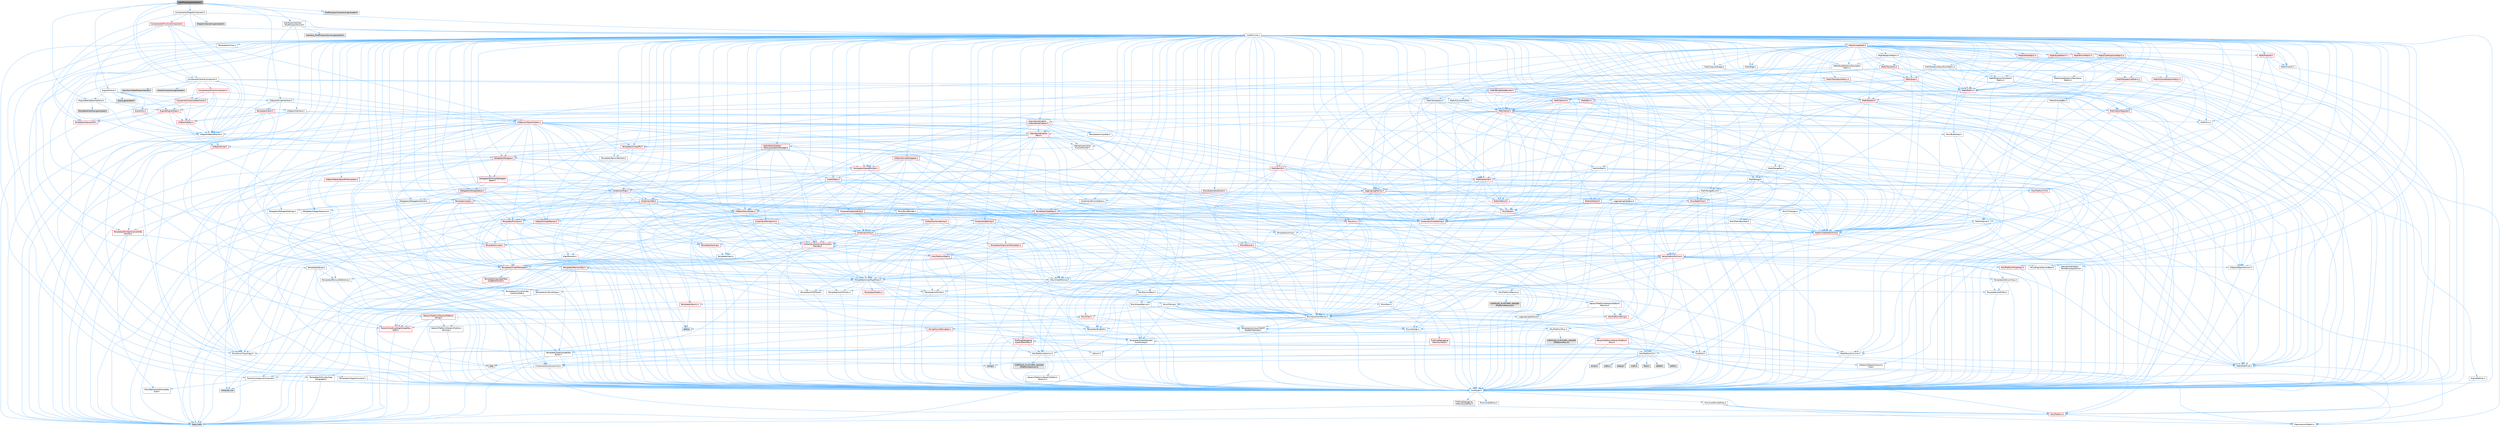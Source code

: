 digraph "PostProcessComponent.h"
{
 // INTERACTIVE_SVG=YES
 // LATEX_PDF_SIZE
  bgcolor="transparent";
  edge [fontname=Helvetica,fontsize=10,labelfontname=Helvetica,labelfontsize=10];
  node [fontname=Helvetica,fontsize=10,shape=box,height=0.2,width=0.4];
  Node1 [id="Node000001",label="PostProcessComponent.h",height=0.2,width=0.4,color="gray40", fillcolor="grey60", style="filled", fontcolor="black",tooltip=" "];
  Node1 -> Node2 [id="edge1_Node000001_Node000002",color="steelblue1",style="solid",tooltip=" "];
  Node2 [id="Node000002",label="CoreMinimal.h",height=0.2,width=0.4,color="grey40", fillcolor="white", style="filled",URL="$d7/d67/CoreMinimal_8h.html",tooltip=" "];
  Node2 -> Node3 [id="edge2_Node000002_Node000003",color="steelblue1",style="solid",tooltip=" "];
  Node3 [id="Node000003",label="CoreTypes.h",height=0.2,width=0.4,color="grey40", fillcolor="white", style="filled",URL="$dc/dec/CoreTypes_8h.html",tooltip=" "];
  Node3 -> Node4 [id="edge3_Node000003_Node000004",color="steelblue1",style="solid",tooltip=" "];
  Node4 [id="Node000004",label="HAL/Platform.h",height=0.2,width=0.4,color="red", fillcolor="#FFF0F0", style="filled",URL="$d9/dd0/Platform_8h.html",tooltip=" "];
  Node4 -> Node7 [id="edge4_Node000004_Node000007",color="steelblue1",style="solid",tooltip=" "];
  Node7 [id="Node000007",label="type_traits",height=0.2,width=0.4,color="grey60", fillcolor="#E0E0E0", style="filled",tooltip=" "];
  Node4 -> Node8 [id="edge5_Node000004_Node000008",color="steelblue1",style="solid",tooltip=" "];
  Node8 [id="Node000008",label="PreprocessorHelpers.h",height=0.2,width=0.4,color="grey40", fillcolor="white", style="filled",URL="$db/ddb/PreprocessorHelpers_8h.html",tooltip=" "];
  Node3 -> Node14 [id="edge6_Node000003_Node000014",color="steelblue1",style="solid",tooltip=" "];
  Node14 [id="Node000014",label="ProfilingDebugging\l/UMemoryDefines.h",height=0.2,width=0.4,color="grey40", fillcolor="white", style="filled",URL="$d2/da2/UMemoryDefines_8h.html",tooltip=" "];
  Node3 -> Node15 [id="edge7_Node000003_Node000015",color="steelblue1",style="solid",tooltip=" "];
  Node15 [id="Node000015",label="Misc/CoreMiscDefines.h",height=0.2,width=0.4,color="grey40", fillcolor="white", style="filled",URL="$da/d38/CoreMiscDefines_8h.html",tooltip=" "];
  Node15 -> Node4 [id="edge8_Node000015_Node000004",color="steelblue1",style="solid",tooltip=" "];
  Node15 -> Node8 [id="edge9_Node000015_Node000008",color="steelblue1",style="solid",tooltip=" "];
  Node3 -> Node16 [id="edge10_Node000003_Node000016",color="steelblue1",style="solid",tooltip=" "];
  Node16 [id="Node000016",label="Misc/CoreDefines.h",height=0.2,width=0.4,color="grey40", fillcolor="white", style="filled",URL="$d3/dd2/CoreDefines_8h.html",tooltip=" "];
  Node2 -> Node17 [id="edge11_Node000002_Node000017",color="steelblue1",style="solid",tooltip=" "];
  Node17 [id="Node000017",label="CoreFwd.h",height=0.2,width=0.4,color="grey40", fillcolor="white", style="filled",URL="$d1/d1e/CoreFwd_8h.html",tooltip=" "];
  Node17 -> Node3 [id="edge12_Node000017_Node000003",color="steelblue1",style="solid",tooltip=" "];
  Node17 -> Node18 [id="edge13_Node000017_Node000018",color="steelblue1",style="solid",tooltip=" "];
  Node18 [id="Node000018",label="Containers/ContainersFwd.h",height=0.2,width=0.4,color="grey40", fillcolor="white", style="filled",URL="$d4/d0a/ContainersFwd_8h.html",tooltip=" "];
  Node18 -> Node4 [id="edge14_Node000018_Node000004",color="steelblue1",style="solid",tooltip=" "];
  Node18 -> Node3 [id="edge15_Node000018_Node000003",color="steelblue1",style="solid",tooltip=" "];
  Node18 -> Node19 [id="edge16_Node000018_Node000019",color="steelblue1",style="solid",tooltip=" "];
  Node19 [id="Node000019",label="Traits/IsContiguousContainer.h",height=0.2,width=0.4,color="grey40", fillcolor="white", style="filled",URL="$d5/d3c/IsContiguousContainer_8h.html",tooltip=" "];
  Node19 -> Node3 [id="edge17_Node000019_Node000003",color="steelblue1",style="solid",tooltip=" "];
  Node19 -> Node20 [id="edge18_Node000019_Node000020",color="steelblue1",style="solid",tooltip=" "];
  Node20 [id="Node000020",label="Misc/StaticAssertComplete\lType.h",height=0.2,width=0.4,color="grey40", fillcolor="white", style="filled",URL="$d5/d4e/StaticAssertCompleteType_8h.html",tooltip=" "];
  Node19 -> Node21 [id="edge19_Node000019_Node000021",color="steelblue1",style="solid",tooltip=" "];
  Node21 [id="Node000021",label="initializer_list",height=0.2,width=0.4,color="grey60", fillcolor="#E0E0E0", style="filled",tooltip=" "];
  Node17 -> Node22 [id="edge20_Node000017_Node000022",color="steelblue1",style="solid",tooltip=" "];
  Node22 [id="Node000022",label="Math/MathFwd.h",height=0.2,width=0.4,color="grey40", fillcolor="white", style="filled",URL="$d2/d10/MathFwd_8h.html",tooltip=" "];
  Node22 -> Node4 [id="edge21_Node000022_Node000004",color="steelblue1",style="solid",tooltip=" "];
  Node17 -> Node23 [id="edge22_Node000017_Node000023",color="steelblue1",style="solid",tooltip=" "];
  Node23 [id="Node000023",label="UObject/UObjectHierarchy\lFwd.h",height=0.2,width=0.4,color="grey40", fillcolor="white", style="filled",URL="$d3/d13/UObjectHierarchyFwd_8h.html",tooltip=" "];
  Node2 -> Node23 [id="edge23_Node000002_Node000023",color="steelblue1",style="solid",tooltip=" "];
  Node2 -> Node18 [id="edge24_Node000002_Node000018",color="steelblue1",style="solid",tooltip=" "];
  Node2 -> Node24 [id="edge25_Node000002_Node000024",color="steelblue1",style="solid",tooltip=" "];
  Node24 [id="Node000024",label="Misc/VarArgs.h",height=0.2,width=0.4,color="grey40", fillcolor="white", style="filled",URL="$d5/d6f/VarArgs_8h.html",tooltip=" "];
  Node24 -> Node3 [id="edge26_Node000024_Node000003",color="steelblue1",style="solid",tooltip=" "];
  Node2 -> Node25 [id="edge27_Node000002_Node000025",color="steelblue1",style="solid",tooltip=" "];
  Node25 [id="Node000025",label="Logging/LogVerbosity.h",height=0.2,width=0.4,color="grey40", fillcolor="white", style="filled",URL="$d2/d8f/LogVerbosity_8h.html",tooltip=" "];
  Node25 -> Node3 [id="edge28_Node000025_Node000003",color="steelblue1",style="solid",tooltip=" "];
  Node2 -> Node26 [id="edge29_Node000002_Node000026",color="steelblue1",style="solid",tooltip=" "];
  Node26 [id="Node000026",label="Misc/OutputDevice.h",height=0.2,width=0.4,color="grey40", fillcolor="white", style="filled",URL="$d7/d32/OutputDevice_8h.html",tooltip=" "];
  Node26 -> Node17 [id="edge30_Node000026_Node000017",color="steelblue1",style="solid",tooltip=" "];
  Node26 -> Node3 [id="edge31_Node000026_Node000003",color="steelblue1",style="solid",tooltip=" "];
  Node26 -> Node25 [id="edge32_Node000026_Node000025",color="steelblue1",style="solid",tooltip=" "];
  Node26 -> Node24 [id="edge33_Node000026_Node000024",color="steelblue1",style="solid",tooltip=" "];
  Node26 -> Node27 [id="edge34_Node000026_Node000027",color="steelblue1",style="solid",tooltip=" "];
  Node27 [id="Node000027",label="Templates/IsArrayOrRefOf\lTypeByPredicate.h",height=0.2,width=0.4,color="grey40", fillcolor="white", style="filled",URL="$d6/da1/IsArrayOrRefOfTypeByPredicate_8h.html",tooltip=" "];
  Node27 -> Node3 [id="edge35_Node000027_Node000003",color="steelblue1",style="solid",tooltip=" "];
  Node26 -> Node28 [id="edge36_Node000026_Node000028",color="steelblue1",style="solid",tooltip=" "];
  Node28 [id="Node000028",label="Templates/IsValidVariadic\lFunctionArg.h",height=0.2,width=0.4,color="grey40", fillcolor="white", style="filled",URL="$d0/dc8/IsValidVariadicFunctionArg_8h.html",tooltip=" "];
  Node28 -> Node3 [id="edge37_Node000028_Node000003",color="steelblue1",style="solid",tooltip=" "];
  Node28 -> Node29 [id="edge38_Node000028_Node000029",color="steelblue1",style="solid",tooltip=" "];
  Node29 [id="Node000029",label="IsEnum.h",height=0.2,width=0.4,color="grey40", fillcolor="white", style="filled",URL="$d4/de5/IsEnum_8h.html",tooltip=" "];
  Node28 -> Node7 [id="edge39_Node000028_Node000007",color="steelblue1",style="solid",tooltip=" "];
  Node26 -> Node30 [id="edge40_Node000026_Node000030",color="steelblue1",style="solid",tooltip=" "];
  Node30 [id="Node000030",label="Traits/IsCharEncodingCompatible\lWith.h",height=0.2,width=0.4,color="red", fillcolor="#FFF0F0", style="filled",URL="$df/dd1/IsCharEncodingCompatibleWith_8h.html",tooltip=" "];
  Node30 -> Node7 [id="edge41_Node000030_Node000007",color="steelblue1",style="solid",tooltip=" "];
  Node2 -> Node32 [id="edge42_Node000002_Node000032",color="steelblue1",style="solid",tooltip=" "];
  Node32 [id="Node000032",label="HAL/PlatformCrt.h",height=0.2,width=0.4,color="grey40", fillcolor="white", style="filled",URL="$d8/d75/PlatformCrt_8h.html",tooltip=" "];
  Node32 -> Node33 [id="edge43_Node000032_Node000033",color="steelblue1",style="solid",tooltip=" "];
  Node33 [id="Node000033",label="new",height=0.2,width=0.4,color="grey60", fillcolor="#E0E0E0", style="filled",tooltip=" "];
  Node32 -> Node34 [id="edge44_Node000032_Node000034",color="steelblue1",style="solid",tooltip=" "];
  Node34 [id="Node000034",label="wchar.h",height=0.2,width=0.4,color="grey60", fillcolor="#E0E0E0", style="filled",tooltip=" "];
  Node32 -> Node35 [id="edge45_Node000032_Node000035",color="steelblue1",style="solid",tooltip=" "];
  Node35 [id="Node000035",label="stddef.h",height=0.2,width=0.4,color="grey60", fillcolor="#E0E0E0", style="filled",tooltip=" "];
  Node32 -> Node36 [id="edge46_Node000032_Node000036",color="steelblue1",style="solid",tooltip=" "];
  Node36 [id="Node000036",label="stdlib.h",height=0.2,width=0.4,color="grey60", fillcolor="#E0E0E0", style="filled",tooltip=" "];
  Node32 -> Node37 [id="edge47_Node000032_Node000037",color="steelblue1",style="solid",tooltip=" "];
  Node37 [id="Node000037",label="stdio.h",height=0.2,width=0.4,color="grey60", fillcolor="#E0E0E0", style="filled",tooltip=" "];
  Node32 -> Node38 [id="edge48_Node000032_Node000038",color="steelblue1",style="solid",tooltip=" "];
  Node38 [id="Node000038",label="stdarg.h",height=0.2,width=0.4,color="grey60", fillcolor="#E0E0E0", style="filled",tooltip=" "];
  Node32 -> Node39 [id="edge49_Node000032_Node000039",color="steelblue1",style="solid",tooltip=" "];
  Node39 [id="Node000039",label="math.h",height=0.2,width=0.4,color="grey60", fillcolor="#E0E0E0", style="filled",tooltip=" "];
  Node32 -> Node40 [id="edge50_Node000032_Node000040",color="steelblue1",style="solid",tooltip=" "];
  Node40 [id="Node000040",label="float.h",height=0.2,width=0.4,color="grey60", fillcolor="#E0E0E0", style="filled",tooltip=" "];
  Node32 -> Node41 [id="edge51_Node000032_Node000041",color="steelblue1",style="solid",tooltip=" "];
  Node41 [id="Node000041",label="string.h",height=0.2,width=0.4,color="grey60", fillcolor="#E0E0E0", style="filled",tooltip=" "];
  Node2 -> Node42 [id="edge52_Node000002_Node000042",color="steelblue1",style="solid",tooltip=" "];
  Node42 [id="Node000042",label="HAL/PlatformMisc.h",height=0.2,width=0.4,color="grey40", fillcolor="white", style="filled",URL="$d0/df5/PlatformMisc_8h.html",tooltip=" "];
  Node42 -> Node3 [id="edge53_Node000042_Node000003",color="steelblue1",style="solid",tooltip=" "];
  Node42 -> Node43 [id="edge54_Node000042_Node000043",color="steelblue1",style="solid",tooltip=" "];
  Node43 [id="Node000043",label="GenericPlatform/GenericPlatform\lMisc.h",height=0.2,width=0.4,color="red", fillcolor="#FFF0F0", style="filled",URL="$db/d9a/GenericPlatformMisc_8h.html",tooltip=" "];
  Node43 -> Node17 [id="edge55_Node000043_Node000017",color="steelblue1",style="solid",tooltip=" "];
  Node43 -> Node3 [id="edge56_Node000043_Node000003",color="steelblue1",style="solid",tooltip=" "];
  Node43 -> Node32 [id="edge57_Node000043_Node000032",color="steelblue1",style="solid",tooltip=" "];
  Node43 -> Node47 [id="edge58_Node000043_Node000047",color="steelblue1",style="solid",tooltip=" "];
  Node47 [id="Node000047",label="Math/NumericLimits.h",height=0.2,width=0.4,color="grey40", fillcolor="white", style="filled",URL="$df/d1b/NumericLimits_8h.html",tooltip=" "];
  Node47 -> Node3 [id="edge59_Node000047_Node000003",color="steelblue1",style="solid",tooltip=" "];
  Node43 -> Node49 [id="edge60_Node000043_Node000049",color="steelblue1",style="solid",tooltip=" "];
  Node49 [id="Node000049",label="Misc/EnumClassFlags.h",height=0.2,width=0.4,color="grey40", fillcolor="white", style="filled",URL="$d8/de7/EnumClassFlags_8h.html",tooltip=" "];
  Node42 -> Node52 [id="edge61_Node000042_Node000052",color="steelblue1",style="solid",tooltip=" "];
  Node52 [id="Node000052",label="COMPILED_PLATFORM_HEADER\l(PlatformMisc.h)",height=0.2,width=0.4,color="grey60", fillcolor="#E0E0E0", style="filled",tooltip=" "];
  Node42 -> Node53 [id="edge62_Node000042_Node000053",color="steelblue1",style="solid",tooltip=" "];
  Node53 [id="Node000053",label="ProfilingDebugging\l/CpuProfilerTrace.h",height=0.2,width=0.4,color="red", fillcolor="#FFF0F0", style="filled",URL="$da/dcb/CpuProfilerTrace_8h.html",tooltip=" "];
  Node53 -> Node3 [id="edge63_Node000053_Node000003",color="steelblue1",style="solid",tooltip=" "];
  Node53 -> Node18 [id="edge64_Node000053_Node000018",color="steelblue1",style="solid",tooltip=" "];
  Node53 -> Node54 [id="edge65_Node000053_Node000054",color="steelblue1",style="solid",tooltip=" "];
  Node54 [id="Node000054",label="HAL/PlatformAtomics.h",height=0.2,width=0.4,color="grey40", fillcolor="white", style="filled",URL="$d3/d36/PlatformAtomics_8h.html",tooltip=" "];
  Node54 -> Node3 [id="edge66_Node000054_Node000003",color="steelblue1",style="solid",tooltip=" "];
  Node54 -> Node55 [id="edge67_Node000054_Node000055",color="steelblue1",style="solid",tooltip=" "];
  Node55 [id="Node000055",label="GenericPlatform/GenericPlatform\lAtomics.h",height=0.2,width=0.4,color="grey40", fillcolor="white", style="filled",URL="$da/d72/GenericPlatformAtomics_8h.html",tooltip=" "];
  Node55 -> Node3 [id="edge68_Node000055_Node000003",color="steelblue1",style="solid",tooltip=" "];
  Node54 -> Node56 [id="edge69_Node000054_Node000056",color="steelblue1",style="solid",tooltip=" "];
  Node56 [id="Node000056",label="COMPILED_PLATFORM_HEADER\l(PlatformAtomics.h)",height=0.2,width=0.4,color="grey60", fillcolor="#E0E0E0", style="filled",tooltip=" "];
  Node53 -> Node8 [id="edge70_Node000053_Node000008",color="steelblue1",style="solid",tooltip=" "];
  Node2 -> Node61 [id="edge71_Node000002_Node000061",color="steelblue1",style="solid",tooltip=" "];
  Node61 [id="Node000061",label="Misc/AssertionMacros.h",height=0.2,width=0.4,color="grey40", fillcolor="white", style="filled",URL="$d0/dfa/AssertionMacros_8h.html",tooltip=" "];
  Node61 -> Node3 [id="edge72_Node000061_Node000003",color="steelblue1",style="solid",tooltip=" "];
  Node61 -> Node4 [id="edge73_Node000061_Node000004",color="steelblue1",style="solid",tooltip=" "];
  Node61 -> Node42 [id="edge74_Node000061_Node000042",color="steelblue1",style="solid",tooltip=" "];
  Node61 -> Node8 [id="edge75_Node000061_Node000008",color="steelblue1",style="solid",tooltip=" "];
  Node61 -> Node62 [id="edge76_Node000061_Node000062",color="steelblue1",style="solid",tooltip=" "];
  Node62 [id="Node000062",label="Templates/EnableIf.h",height=0.2,width=0.4,color="grey40", fillcolor="white", style="filled",URL="$d7/d60/EnableIf_8h.html",tooltip=" "];
  Node62 -> Node3 [id="edge77_Node000062_Node000003",color="steelblue1",style="solid",tooltip=" "];
  Node61 -> Node27 [id="edge78_Node000061_Node000027",color="steelblue1",style="solid",tooltip=" "];
  Node61 -> Node28 [id="edge79_Node000061_Node000028",color="steelblue1",style="solid",tooltip=" "];
  Node61 -> Node30 [id="edge80_Node000061_Node000030",color="steelblue1",style="solid",tooltip=" "];
  Node61 -> Node24 [id="edge81_Node000061_Node000024",color="steelblue1",style="solid",tooltip=" "];
  Node61 -> Node63 [id="edge82_Node000061_Node000063",color="steelblue1",style="solid",tooltip=" "];
  Node63 [id="Node000063",label="String/FormatStringSan.h",height=0.2,width=0.4,color="red", fillcolor="#FFF0F0", style="filled",URL="$d3/d8b/FormatStringSan_8h.html",tooltip=" "];
  Node63 -> Node7 [id="edge83_Node000063_Node000007",color="steelblue1",style="solid",tooltip=" "];
  Node63 -> Node3 [id="edge84_Node000063_Node000003",color="steelblue1",style="solid",tooltip=" "];
  Node63 -> Node28 [id="edge85_Node000063_Node000028",color="steelblue1",style="solid",tooltip=" "];
  Node63 -> Node18 [id="edge86_Node000063_Node000018",color="steelblue1",style="solid",tooltip=" "];
  Node61 -> Node69 [id="edge87_Node000061_Node000069",color="steelblue1",style="solid",tooltip=" "];
  Node69 [id="Node000069",label="atomic",height=0.2,width=0.4,color="grey60", fillcolor="#E0E0E0", style="filled",tooltip=" "];
  Node2 -> Node70 [id="edge88_Node000002_Node000070",color="steelblue1",style="solid",tooltip=" "];
  Node70 [id="Node000070",label="Templates/IsPointer.h",height=0.2,width=0.4,color="grey40", fillcolor="white", style="filled",URL="$d7/d05/IsPointer_8h.html",tooltip=" "];
  Node70 -> Node3 [id="edge89_Node000070_Node000003",color="steelblue1",style="solid",tooltip=" "];
  Node2 -> Node71 [id="edge90_Node000002_Node000071",color="steelblue1",style="solid",tooltip=" "];
  Node71 [id="Node000071",label="HAL/PlatformMemory.h",height=0.2,width=0.4,color="grey40", fillcolor="white", style="filled",URL="$de/d68/PlatformMemory_8h.html",tooltip=" "];
  Node71 -> Node3 [id="edge91_Node000071_Node000003",color="steelblue1",style="solid",tooltip=" "];
  Node71 -> Node72 [id="edge92_Node000071_Node000072",color="steelblue1",style="solid",tooltip=" "];
  Node72 [id="Node000072",label="GenericPlatform/GenericPlatform\lMemory.h",height=0.2,width=0.4,color="grey40", fillcolor="white", style="filled",URL="$dd/d22/GenericPlatformMemory_8h.html",tooltip=" "];
  Node72 -> Node17 [id="edge93_Node000072_Node000017",color="steelblue1",style="solid",tooltip=" "];
  Node72 -> Node3 [id="edge94_Node000072_Node000003",color="steelblue1",style="solid",tooltip=" "];
  Node72 -> Node73 [id="edge95_Node000072_Node000073",color="steelblue1",style="solid",tooltip=" "];
  Node73 [id="Node000073",label="HAL/PlatformString.h",height=0.2,width=0.4,color="red", fillcolor="#FFF0F0", style="filled",URL="$db/db5/PlatformString_8h.html",tooltip=" "];
  Node73 -> Node3 [id="edge96_Node000073_Node000003",color="steelblue1",style="solid",tooltip=" "];
  Node72 -> Node41 [id="edge97_Node000072_Node000041",color="steelblue1",style="solid",tooltip=" "];
  Node72 -> Node34 [id="edge98_Node000072_Node000034",color="steelblue1",style="solid",tooltip=" "];
  Node71 -> Node75 [id="edge99_Node000071_Node000075",color="steelblue1",style="solid",tooltip=" "];
  Node75 [id="Node000075",label="COMPILED_PLATFORM_HEADER\l(PlatformMemory.h)",height=0.2,width=0.4,color="grey60", fillcolor="#E0E0E0", style="filled",tooltip=" "];
  Node2 -> Node54 [id="edge100_Node000002_Node000054",color="steelblue1",style="solid",tooltip=" "];
  Node2 -> Node76 [id="edge101_Node000002_Node000076",color="steelblue1",style="solid",tooltip=" "];
  Node76 [id="Node000076",label="Misc/Exec.h",height=0.2,width=0.4,color="grey40", fillcolor="white", style="filled",URL="$de/ddb/Exec_8h.html",tooltip=" "];
  Node76 -> Node3 [id="edge102_Node000076_Node000003",color="steelblue1",style="solid",tooltip=" "];
  Node76 -> Node61 [id="edge103_Node000076_Node000061",color="steelblue1",style="solid",tooltip=" "];
  Node2 -> Node77 [id="edge104_Node000002_Node000077",color="steelblue1",style="solid",tooltip=" "];
  Node77 [id="Node000077",label="HAL/MemoryBase.h",height=0.2,width=0.4,color="grey40", fillcolor="white", style="filled",URL="$d6/d9f/MemoryBase_8h.html",tooltip=" "];
  Node77 -> Node3 [id="edge105_Node000077_Node000003",color="steelblue1",style="solid",tooltip=" "];
  Node77 -> Node54 [id="edge106_Node000077_Node000054",color="steelblue1",style="solid",tooltip=" "];
  Node77 -> Node32 [id="edge107_Node000077_Node000032",color="steelblue1",style="solid",tooltip=" "];
  Node77 -> Node76 [id="edge108_Node000077_Node000076",color="steelblue1",style="solid",tooltip=" "];
  Node77 -> Node26 [id="edge109_Node000077_Node000026",color="steelblue1",style="solid",tooltip=" "];
  Node77 -> Node78 [id="edge110_Node000077_Node000078",color="steelblue1",style="solid",tooltip=" "];
  Node78 [id="Node000078",label="Templates/Atomic.h",height=0.2,width=0.4,color="red", fillcolor="#FFF0F0", style="filled",URL="$d3/d91/Atomic_8h.html",tooltip=" "];
  Node78 -> Node69 [id="edge111_Node000078_Node000069",color="steelblue1",style="solid",tooltip=" "];
  Node2 -> Node87 [id="edge112_Node000002_Node000087",color="steelblue1",style="solid",tooltip=" "];
  Node87 [id="Node000087",label="HAL/UnrealMemory.h",height=0.2,width=0.4,color="grey40", fillcolor="white", style="filled",URL="$d9/d96/UnrealMemory_8h.html",tooltip=" "];
  Node87 -> Node3 [id="edge113_Node000087_Node000003",color="steelblue1",style="solid",tooltip=" "];
  Node87 -> Node72 [id="edge114_Node000087_Node000072",color="steelblue1",style="solid",tooltip=" "];
  Node87 -> Node77 [id="edge115_Node000087_Node000077",color="steelblue1",style="solid",tooltip=" "];
  Node87 -> Node71 [id="edge116_Node000087_Node000071",color="steelblue1",style="solid",tooltip=" "];
  Node87 -> Node88 [id="edge117_Node000087_Node000088",color="steelblue1",style="solid",tooltip=" "];
  Node88 [id="Node000088",label="ProfilingDebugging\l/MemoryTrace.h",height=0.2,width=0.4,color="red", fillcolor="#FFF0F0", style="filled",URL="$da/dd7/MemoryTrace_8h.html",tooltip=" "];
  Node88 -> Node4 [id="edge118_Node000088_Node000004",color="steelblue1",style="solid",tooltip=" "];
  Node88 -> Node49 [id="edge119_Node000088_Node000049",color="steelblue1",style="solid",tooltip=" "];
  Node87 -> Node70 [id="edge120_Node000087_Node000070",color="steelblue1",style="solid",tooltip=" "];
  Node2 -> Node89 [id="edge121_Node000002_Node000089",color="steelblue1",style="solid",tooltip=" "];
  Node89 [id="Node000089",label="Templates/IsArithmetic.h",height=0.2,width=0.4,color="grey40", fillcolor="white", style="filled",URL="$d2/d5d/IsArithmetic_8h.html",tooltip=" "];
  Node89 -> Node3 [id="edge122_Node000089_Node000003",color="steelblue1",style="solid",tooltip=" "];
  Node2 -> Node83 [id="edge123_Node000002_Node000083",color="steelblue1",style="solid",tooltip=" "];
  Node83 [id="Node000083",label="Templates/AndOrNot.h",height=0.2,width=0.4,color="grey40", fillcolor="white", style="filled",URL="$db/d0a/AndOrNot_8h.html",tooltip=" "];
  Node83 -> Node3 [id="edge124_Node000083_Node000003",color="steelblue1",style="solid",tooltip=" "];
  Node2 -> Node90 [id="edge125_Node000002_Node000090",color="steelblue1",style="solid",tooltip=" "];
  Node90 [id="Node000090",label="Templates/IsPODType.h",height=0.2,width=0.4,color="grey40", fillcolor="white", style="filled",URL="$d7/db1/IsPODType_8h.html",tooltip=" "];
  Node90 -> Node3 [id="edge126_Node000090_Node000003",color="steelblue1",style="solid",tooltip=" "];
  Node2 -> Node91 [id="edge127_Node000002_Node000091",color="steelblue1",style="solid",tooltip=" "];
  Node91 [id="Node000091",label="Templates/IsUECoreType.h",height=0.2,width=0.4,color="grey40", fillcolor="white", style="filled",URL="$d1/db8/IsUECoreType_8h.html",tooltip=" "];
  Node91 -> Node3 [id="edge128_Node000091_Node000003",color="steelblue1",style="solid",tooltip=" "];
  Node91 -> Node7 [id="edge129_Node000091_Node000007",color="steelblue1",style="solid",tooltip=" "];
  Node2 -> Node84 [id="edge130_Node000002_Node000084",color="steelblue1",style="solid",tooltip=" "];
  Node84 [id="Node000084",label="Templates/IsTriviallyCopy\lConstructible.h",height=0.2,width=0.4,color="grey40", fillcolor="white", style="filled",URL="$d3/d78/IsTriviallyCopyConstructible_8h.html",tooltip=" "];
  Node84 -> Node3 [id="edge131_Node000084_Node000003",color="steelblue1",style="solid",tooltip=" "];
  Node84 -> Node7 [id="edge132_Node000084_Node000007",color="steelblue1",style="solid",tooltip=" "];
  Node2 -> Node92 [id="edge133_Node000002_Node000092",color="steelblue1",style="solid",tooltip=" "];
  Node92 [id="Node000092",label="Templates/UnrealTypeTraits.h",height=0.2,width=0.4,color="grey40", fillcolor="white", style="filled",URL="$d2/d2d/UnrealTypeTraits_8h.html",tooltip=" "];
  Node92 -> Node3 [id="edge134_Node000092_Node000003",color="steelblue1",style="solid",tooltip=" "];
  Node92 -> Node70 [id="edge135_Node000092_Node000070",color="steelblue1",style="solid",tooltip=" "];
  Node92 -> Node61 [id="edge136_Node000092_Node000061",color="steelblue1",style="solid",tooltip=" "];
  Node92 -> Node83 [id="edge137_Node000092_Node000083",color="steelblue1",style="solid",tooltip=" "];
  Node92 -> Node62 [id="edge138_Node000092_Node000062",color="steelblue1",style="solid",tooltip=" "];
  Node92 -> Node89 [id="edge139_Node000092_Node000089",color="steelblue1",style="solid",tooltip=" "];
  Node92 -> Node29 [id="edge140_Node000092_Node000029",color="steelblue1",style="solid",tooltip=" "];
  Node92 -> Node93 [id="edge141_Node000092_Node000093",color="steelblue1",style="solid",tooltip=" "];
  Node93 [id="Node000093",label="Templates/Models.h",height=0.2,width=0.4,color="red", fillcolor="#FFF0F0", style="filled",URL="$d3/d0c/Models_8h.html",tooltip=" "];
  Node92 -> Node90 [id="edge142_Node000092_Node000090",color="steelblue1",style="solid",tooltip=" "];
  Node92 -> Node91 [id="edge143_Node000092_Node000091",color="steelblue1",style="solid",tooltip=" "];
  Node92 -> Node84 [id="edge144_Node000092_Node000084",color="steelblue1",style="solid",tooltip=" "];
  Node2 -> Node62 [id="edge145_Node000002_Node000062",color="steelblue1",style="solid",tooltip=" "];
  Node2 -> Node94 [id="edge146_Node000002_Node000094",color="steelblue1",style="solid",tooltip=" "];
  Node94 [id="Node000094",label="Templates/RemoveReference.h",height=0.2,width=0.4,color="grey40", fillcolor="white", style="filled",URL="$da/dbe/RemoveReference_8h.html",tooltip=" "];
  Node94 -> Node3 [id="edge147_Node000094_Node000003",color="steelblue1",style="solid",tooltip=" "];
  Node2 -> Node95 [id="edge148_Node000002_Node000095",color="steelblue1",style="solid",tooltip=" "];
  Node95 [id="Node000095",label="Templates/IntegralConstant.h",height=0.2,width=0.4,color="grey40", fillcolor="white", style="filled",URL="$db/d1b/IntegralConstant_8h.html",tooltip=" "];
  Node95 -> Node3 [id="edge149_Node000095_Node000003",color="steelblue1",style="solid",tooltip=" "];
  Node2 -> Node96 [id="edge150_Node000002_Node000096",color="steelblue1",style="solid",tooltip=" "];
  Node96 [id="Node000096",label="Templates/IsClass.h",height=0.2,width=0.4,color="grey40", fillcolor="white", style="filled",URL="$db/dcb/IsClass_8h.html",tooltip=" "];
  Node96 -> Node3 [id="edge151_Node000096_Node000003",color="steelblue1",style="solid",tooltip=" "];
  Node2 -> Node97 [id="edge152_Node000002_Node000097",color="steelblue1",style="solid",tooltip=" "];
  Node97 [id="Node000097",label="Templates/TypeCompatible\lBytes.h",height=0.2,width=0.4,color="grey40", fillcolor="white", style="filled",URL="$df/d0a/TypeCompatibleBytes_8h.html",tooltip=" "];
  Node97 -> Node3 [id="edge153_Node000097_Node000003",color="steelblue1",style="solid",tooltip=" "];
  Node97 -> Node41 [id="edge154_Node000097_Node000041",color="steelblue1",style="solid",tooltip=" "];
  Node97 -> Node33 [id="edge155_Node000097_Node000033",color="steelblue1",style="solid",tooltip=" "];
  Node97 -> Node7 [id="edge156_Node000097_Node000007",color="steelblue1",style="solid",tooltip=" "];
  Node2 -> Node19 [id="edge157_Node000002_Node000019",color="steelblue1",style="solid",tooltip=" "];
  Node2 -> Node98 [id="edge158_Node000002_Node000098",color="steelblue1",style="solid",tooltip=" "];
  Node98 [id="Node000098",label="Templates/UnrealTemplate.h",height=0.2,width=0.4,color="red", fillcolor="#FFF0F0", style="filled",URL="$d4/d24/UnrealTemplate_8h.html",tooltip=" "];
  Node98 -> Node3 [id="edge159_Node000098_Node000003",color="steelblue1",style="solid",tooltip=" "];
  Node98 -> Node70 [id="edge160_Node000098_Node000070",color="steelblue1",style="solid",tooltip=" "];
  Node98 -> Node87 [id="edge161_Node000098_Node000087",color="steelblue1",style="solid",tooltip=" "];
  Node98 -> Node99 [id="edge162_Node000098_Node000099",color="steelblue1",style="solid",tooltip=" "];
  Node99 [id="Node000099",label="Templates/CopyQualifiers\lAndRefsFromTo.h",height=0.2,width=0.4,color="red", fillcolor="#FFF0F0", style="filled",URL="$d3/db3/CopyQualifiersAndRefsFromTo_8h.html",tooltip=" "];
  Node98 -> Node92 [id="edge163_Node000098_Node000092",color="steelblue1",style="solid",tooltip=" "];
  Node98 -> Node94 [id="edge164_Node000098_Node000094",color="steelblue1",style="solid",tooltip=" "];
  Node98 -> Node97 [id="edge165_Node000098_Node000097",color="steelblue1",style="solid",tooltip=" "];
  Node98 -> Node19 [id="edge166_Node000098_Node000019",color="steelblue1",style="solid",tooltip=" "];
  Node98 -> Node7 [id="edge167_Node000098_Node000007",color="steelblue1",style="solid",tooltip=" "];
  Node2 -> Node47 [id="edge168_Node000002_Node000047",color="steelblue1",style="solid",tooltip=" "];
  Node2 -> Node102 [id="edge169_Node000002_Node000102",color="steelblue1",style="solid",tooltip=" "];
  Node102 [id="Node000102",label="HAL/PlatformMath.h",height=0.2,width=0.4,color="red", fillcolor="#FFF0F0", style="filled",URL="$dc/d53/PlatformMath_8h.html",tooltip=" "];
  Node102 -> Node3 [id="edge170_Node000102_Node000003",color="steelblue1",style="solid",tooltip=" "];
  Node2 -> Node85 [id="edge171_Node000002_Node000085",color="steelblue1",style="solid",tooltip=" "];
  Node85 [id="Node000085",label="Templates/IsTriviallyCopy\lAssignable.h",height=0.2,width=0.4,color="grey40", fillcolor="white", style="filled",URL="$d2/df2/IsTriviallyCopyAssignable_8h.html",tooltip=" "];
  Node85 -> Node3 [id="edge172_Node000085_Node000003",color="steelblue1",style="solid",tooltip=" "];
  Node85 -> Node7 [id="edge173_Node000085_Node000007",color="steelblue1",style="solid",tooltip=" "];
  Node2 -> Node110 [id="edge174_Node000002_Node000110",color="steelblue1",style="solid",tooltip=" "];
  Node110 [id="Node000110",label="Templates/MemoryOps.h",height=0.2,width=0.4,color="red", fillcolor="#FFF0F0", style="filled",URL="$db/dea/MemoryOps_8h.html",tooltip=" "];
  Node110 -> Node3 [id="edge175_Node000110_Node000003",color="steelblue1",style="solid",tooltip=" "];
  Node110 -> Node87 [id="edge176_Node000110_Node000087",color="steelblue1",style="solid",tooltip=" "];
  Node110 -> Node85 [id="edge177_Node000110_Node000085",color="steelblue1",style="solid",tooltip=" "];
  Node110 -> Node84 [id="edge178_Node000110_Node000084",color="steelblue1",style="solid",tooltip=" "];
  Node110 -> Node92 [id="edge179_Node000110_Node000092",color="steelblue1",style="solid",tooltip=" "];
  Node110 -> Node33 [id="edge180_Node000110_Node000033",color="steelblue1",style="solid",tooltip=" "];
  Node110 -> Node7 [id="edge181_Node000110_Node000007",color="steelblue1",style="solid",tooltip=" "];
  Node2 -> Node111 [id="edge182_Node000002_Node000111",color="steelblue1",style="solid",tooltip=" "];
  Node111 [id="Node000111",label="Containers/ContainerAllocation\lPolicies.h",height=0.2,width=0.4,color="red", fillcolor="#FFF0F0", style="filled",URL="$d7/dff/ContainerAllocationPolicies_8h.html",tooltip=" "];
  Node111 -> Node3 [id="edge183_Node000111_Node000003",color="steelblue1",style="solid",tooltip=" "];
  Node111 -> Node111 [id="edge184_Node000111_Node000111",color="steelblue1",style="solid",tooltip=" "];
  Node111 -> Node102 [id="edge185_Node000111_Node000102",color="steelblue1",style="solid",tooltip=" "];
  Node111 -> Node87 [id="edge186_Node000111_Node000087",color="steelblue1",style="solid",tooltip=" "];
  Node111 -> Node47 [id="edge187_Node000111_Node000047",color="steelblue1",style="solid",tooltip=" "];
  Node111 -> Node61 [id="edge188_Node000111_Node000061",color="steelblue1",style="solid",tooltip=" "];
  Node111 -> Node110 [id="edge189_Node000111_Node000110",color="steelblue1",style="solid",tooltip=" "];
  Node111 -> Node97 [id="edge190_Node000111_Node000097",color="steelblue1",style="solid",tooltip=" "];
  Node111 -> Node7 [id="edge191_Node000111_Node000007",color="steelblue1",style="solid",tooltip=" "];
  Node2 -> Node114 [id="edge192_Node000002_Node000114",color="steelblue1",style="solid",tooltip=" "];
  Node114 [id="Node000114",label="Templates/IsEnumClass.h",height=0.2,width=0.4,color="grey40", fillcolor="white", style="filled",URL="$d7/d15/IsEnumClass_8h.html",tooltip=" "];
  Node114 -> Node3 [id="edge193_Node000114_Node000003",color="steelblue1",style="solid",tooltip=" "];
  Node114 -> Node83 [id="edge194_Node000114_Node000083",color="steelblue1",style="solid",tooltip=" "];
  Node2 -> Node115 [id="edge195_Node000002_Node000115",color="steelblue1",style="solid",tooltip=" "];
  Node115 [id="Node000115",label="HAL/PlatformProperties.h",height=0.2,width=0.4,color="red", fillcolor="#FFF0F0", style="filled",URL="$d9/db0/PlatformProperties_8h.html",tooltip=" "];
  Node115 -> Node3 [id="edge196_Node000115_Node000003",color="steelblue1",style="solid",tooltip=" "];
  Node2 -> Node118 [id="edge197_Node000002_Node000118",color="steelblue1",style="solid",tooltip=" "];
  Node118 [id="Node000118",label="Misc/EngineVersionBase.h",height=0.2,width=0.4,color="grey40", fillcolor="white", style="filled",URL="$d5/d2b/EngineVersionBase_8h.html",tooltip=" "];
  Node118 -> Node3 [id="edge198_Node000118_Node000003",color="steelblue1",style="solid",tooltip=" "];
  Node2 -> Node119 [id="edge199_Node000002_Node000119",color="steelblue1",style="solid",tooltip=" "];
  Node119 [id="Node000119",label="Internationalization\l/TextNamespaceFwd.h",height=0.2,width=0.4,color="grey40", fillcolor="white", style="filled",URL="$d8/d97/TextNamespaceFwd_8h.html",tooltip=" "];
  Node119 -> Node3 [id="edge200_Node000119_Node000003",color="steelblue1",style="solid",tooltip=" "];
  Node2 -> Node120 [id="edge201_Node000002_Node000120",color="steelblue1",style="solid",tooltip=" "];
  Node120 [id="Node000120",label="Serialization/Archive.h",height=0.2,width=0.4,color="red", fillcolor="#FFF0F0", style="filled",URL="$d7/d3b/Archive_8h.html",tooltip=" "];
  Node120 -> Node17 [id="edge202_Node000120_Node000017",color="steelblue1",style="solid",tooltip=" "];
  Node120 -> Node3 [id="edge203_Node000120_Node000003",color="steelblue1",style="solid",tooltip=" "];
  Node120 -> Node115 [id="edge204_Node000120_Node000115",color="steelblue1",style="solid",tooltip=" "];
  Node120 -> Node119 [id="edge205_Node000120_Node000119",color="steelblue1",style="solid",tooltip=" "];
  Node120 -> Node22 [id="edge206_Node000120_Node000022",color="steelblue1",style="solid",tooltip=" "];
  Node120 -> Node61 [id="edge207_Node000120_Node000061",color="steelblue1",style="solid",tooltip=" "];
  Node120 -> Node118 [id="edge208_Node000120_Node000118",color="steelblue1",style="solid",tooltip=" "];
  Node120 -> Node24 [id="edge209_Node000120_Node000024",color="steelblue1",style="solid",tooltip=" "];
  Node120 -> Node62 [id="edge210_Node000120_Node000062",color="steelblue1",style="solid",tooltip=" "];
  Node120 -> Node27 [id="edge211_Node000120_Node000027",color="steelblue1",style="solid",tooltip=" "];
  Node120 -> Node114 [id="edge212_Node000120_Node000114",color="steelblue1",style="solid",tooltip=" "];
  Node120 -> Node28 [id="edge213_Node000120_Node000028",color="steelblue1",style="solid",tooltip=" "];
  Node120 -> Node98 [id="edge214_Node000120_Node000098",color="steelblue1",style="solid",tooltip=" "];
  Node120 -> Node30 [id="edge215_Node000120_Node000030",color="steelblue1",style="solid",tooltip=" "];
  Node120 -> Node123 [id="edge216_Node000120_Node000123",color="steelblue1",style="solid",tooltip=" "];
  Node123 [id="Node000123",label="UObject/ObjectVersion.h",height=0.2,width=0.4,color="grey40", fillcolor="white", style="filled",URL="$da/d63/ObjectVersion_8h.html",tooltip=" "];
  Node123 -> Node3 [id="edge217_Node000123_Node000003",color="steelblue1",style="solid",tooltip=" "];
  Node2 -> Node124 [id="edge218_Node000002_Node000124",color="steelblue1",style="solid",tooltip=" "];
  Node124 [id="Node000124",label="Templates/Less.h",height=0.2,width=0.4,color="grey40", fillcolor="white", style="filled",URL="$de/dc8/Less_8h.html",tooltip=" "];
  Node124 -> Node3 [id="edge219_Node000124_Node000003",color="steelblue1",style="solid",tooltip=" "];
  Node124 -> Node98 [id="edge220_Node000124_Node000098",color="steelblue1",style="solid",tooltip=" "];
  Node2 -> Node125 [id="edge221_Node000002_Node000125",color="steelblue1",style="solid",tooltip=" "];
  Node125 [id="Node000125",label="Templates/Sorting.h",height=0.2,width=0.4,color="red", fillcolor="#FFF0F0", style="filled",URL="$d3/d9e/Sorting_8h.html",tooltip=" "];
  Node125 -> Node3 [id="edge222_Node000125_Node000003",color="steelblue1",style="solid",tooltip=" "];
  Node125 -> Node102 [id="edge223_Node000125_Node000102",color="steelblue1",style="solid",tooltip=" "];
  Node125 -> Node124 [id="edge224_Node000125_Node000124",color="steelblue1",style="solid",tooltip=" "];
  Node2 -> Node136 [id="edge225_Node000002_Node000136",color="steelblue1",style="solid",tooltip=" "];
  Node136 [id="Node000136",label="Misc/Char.h",height=0.2,width=0.4,color="red", fillcolor="#FFF0F0", style="filled",URL="$d0/d58/Char_8h.html",tooltip=" "];
  Node136 -> Node3 [id="edge226_Node000136_Node000003",color="steelblue1",style="solid",tooltip=" "];
  Node136 -> Node7 [id="edge227_Node000136_Node000007",color="steelblue1",style="solid",tooltip=" "];
  Node2 -> Node139 [id="edge228_Node000002_Node000139",color="steelblue1",style="solid",tooltip=" "];
  Node139 [id="Node000139",label="GenericPlatform/GenericPlatform\lStricmp.h",height=0.2,width=0.4,color="grey40", fillcolor="white", style="filled",URL="$d2/d86/GenericPlatformStricmp_8h.html",tooltip=" "];
  Node139 -> Node3 [id="edge229_Node000139_Node000003",color="steelblue1",style="solid",tooltip=" "];
  Node2 -> Node140 [id="edge230_Node000002_Node000140",color="steelblue1",style="solid",tooltip=" "];
  Node140 [id="Node000140",label="GenericPlatform/GenericPlatform\lString.h",height=0.2,width=0.4,color="red", fillcolor="#FFF0F0", style="filled",URL="$dd/d20/GenericPlatformString_8h.html",tooltip=" "];
  Node140 -> Node3 [id="edge231_Node000140_Node000003",color="steelblue1",style="solid",tooltip=" "];
  Node140 -> Node139 [id="edge232_Node000140_Node000139",color="steelblue1",style="solid",tooltip=" "];
  Node140 -> Node62 [id="edge233_Node000140_Node000062",color="steelblue1",style="solid",tooltip=" "];
  Node140 -> Node30 [id="edge234_Node000140_Node000030",color="steelblue1",style="solid",tooltip=" "];
  Node140 -> Node7 [id="edge235_Node000140_Node000007",color="steelblue1",style="solid",tooltip=" "];
  Node2 -> Node73 [id="edge236_Node000002_Node000073",color="steelblue1",style="solid",tooltip=" "];
  Node2 -> Node143 [id="edge237_Node000002_Node000143",color="steelblue1",style="solid",tooltip=" "];
  Node143 [id="Node000143",label="Misc/CString.h",height=0.2,width=0.4,color="grey40", fillcolor="white", style="filled",URL="$d2/d49/CString_8h.html",tooltip=" "];
  Node143 -> Node3 [id="edge238_Node000143_Node000003",color="steelblue1",style="solid",tooltip=" "];
  Node143 -> Node32 [id="edge239_Node000143_Node000032",color="steelblue1",style="solid",tooltip=" "];
  Node143 -> Node73 [id="edge240_Node000143_Node000073",color="steelblue1",style="solid",tooltip=" "];
  Node143 -> Node61 [id="edge241_Node000143_Node000061",color="steelblue1",style="solid",tooltip=" "];
  Node143 -> Node136 [id="edge242_Node000143_Node000136",color="steelblue1",style="solid",tooltip=" "];
  Node143 -> Node24 [id="edge243_Node000143_Node000024",color="steelblue1",style="solid",tooltip=" "];
  Node143 -> Node27 [id="edge244_Node000143_Node000027",color="steelblue1",style="solid",tooltip=" "];
  Node143 -> Node28 [id="edge245_Node000143_Node000028",color="steelblue1",style="solid",tooltip=" "];
  Node143 -> Node30 [id="edge246_Node000143_Node000030",color="steelblue1",style="solid",tooltip=" "];
  Node2 -> Node144 [id="edge247_Node000002_Node000144",color="steelblue1",style="solid",tooltip=" "];
  Node144 [id="Node000144",label="Misc/Crc.h",height=0.2,width=0.4,color="red", fillcolor="#FFF0F0", style="filled",URL="$d4/dd2/Crc_8h.html",tooltip=" "];
  Node144 -> Node3 [id="edge248_Node000144_Node000003",color="steelblue1",style="solid",tooltip=" "];
  Node144 -> Node73 [id="edge249_Node000144_Node000073",color="steelblue1",style="solid",tooltip=" "];
  Node144 -> Node61 [id="edge250_Node000144_Node000061",color="steelblue1",style="solid",tooltip=" "];
  Node144 -> Node143 [id="edge251_Node000144_Node000143",color="steelblue1",style="solid",tooltip=" "];
  Node144 -> Node136 [id="edge252_Node000144_Node000136",color="steelblue1",style="solid",tooltip=" "];
  Node144 -> Node92 [id="edge253_Node000144_Node000092",color="steelblue1",style="solid",tooltip=" "];
  Node2 -> Node135 [id="edge254_Node000002_Node000135",color="steelblue1",style="solid",tooltip=" "];
  Node135 [id="Node000135",label="Math/UnrealMathUtility.h",height=0.2,width=0.4,color="red", fillcolor="#FFF0F0", style="filled",URL="$db/db8/UnrealMathUtility_8h.html",tooltip=" "];
  Node135 -> Node3 [id="edge255_Node000135_Node000003",color="steelblue1",style="solid",tooltip=" "];
  Node135 -> Node61 [id="edge256_Node000135_Node000061",color="steelblue1",style="solid",tooltip=" "];
  Node135 -> Node102 [id="edge257_Node000135_Node000102",color="steelblue1",style="solid",tooltip=" "];
  Node135 -> Node22 [id="edge258_Node000135_Node000022",color="steelblue1",style="solid",tooltip=" "];
  Node2 -> Node145 [id="edge259_Node000002_Node000145",color="steelblue1",style="solid",tooltip=" "];
  Node145 [id="Node000145",label="Containers/UnrealString.h",height=0.2,width=0.4,color="red", fillcolor="#FFF0F0", style="filled",URL="$d5/dba/UnrealString_8h.html",tooltip=" "];
  Node2 -> Node149 [id="edge260_Node000002_Node000149",color="steelblue1",style="solid",tooltip=" "];
  Node149 [id="Node000149",label="Containers/Array.h",height=0.2,width=0.4,color="red", fillcolor="#FFF0F0", style="filled",URL="$df/dd0/Array_8h.html",tooltip=" "];
  Node149 -> Node3 [id="edge261_Node000149_Node000003",color="steelblue1",style="solid",tooltip=" "];
  Node149 -> Node61 [id="edge262_Node000149_Node000061",color="steelblue1",style="solid",tooltip=" "];
  Node149 -> Node87 [id="edge263_Node000149_Node000087",color="steelblue1",style="solid",tooltip=" "];
  Node149 -> Node92 [id="edge264_Node000149_Node000092",color="steelblue1",style="solid",tooltip=" "];
  Node149 -> Node98 [id="edge265_Node000149_Node000098",color="steelblue1",style="solid",tooltip=" "];
  Node149 -> Node111 [id="edge266_Node000149_Node000111",color="steelblue1",style="solid",tooltip=" "];
  Node149 -> Node120 [id="edge267_Node000149_Node000120",color="steelblue1",style="solid",tooltip=" "];
  Node149 -> Node128 [id="edge268_Node000149_Node000128",color="steelblue1",style="solid",tooltip=" "];
  Node128 [id="Node000128",label="Templates/Invoke.h",height=0.2,width=0.4,color="red", fillcolor="#FFF0F0", style="filled",URL="$d7/deb/Invoke_8h.html",tooltip=" "];
  Node128 -> Node3 [id="edge269_Node000128_Node000003",color="steelblue1",style="solid",tooltip=" "];
  Node128 -> Node98 [id="edge270_Node000128_Node000098",color="steelblue1",style="solid",tooltip=" "];
  Node128 -> Node7 [id="edge271_Node000128_Node000007",color="steelblue1",style="solid",tooltip=" "];
  Node149 -> Node124 [id="edge272_Node000149_Node000124",color="steelblue1",style="solid",tooltip=" "];
  Node149 -> Node125 [id="edge273_Node000149_Node000125",color="steelblue1",style="solid",tooltip=" "];
  Node149 -> Node172 [id="edge274_Node000149_Node000172",color="steelblue1",style="solid",tooltip=" "];
  Node172 [id="Node000172",label="Templates/AlignmentTemplates.h",height=0.2,width=0.4,color="red", fillcolor="#FFF0F0", style="filled",URL="$dd/d32/AlignmentTemplates_8h.html",tooltip=" "];
  Node172 -> Node3 [id="edge275_Node000172_Node000003",color="steelblue1",style="solid",tooltip=" "];
  Node172 -> Node70 [id="edge276_Node000172_Node000070",color="steelblue1",style="solid",tooltip=" "];
  Node149 -> Node7 [id="edge277_Node000149_Node000007",color="steelblue1",style="solid",tooltip=" "];
  Node2 -> Node173 [id="edge278_Node000002_Node000173",color="steelblue1",style="solid",tooltip=" "];
  Node173 [id="Node000173",label="Misc/FrameNumber.h",height=0.2,width=0.4,color="grey40", fillcolor="white", style="filled",URL="$dd/dbd/FrameNumber_8h.html",tooltip=" "];
  Node173 -> Node3 [id="edge279_Node000173_Node000003",color="steelblue1",style="solid",tooltip=" "];
  Node173 -> Node47 [id="edge280_Node000173_Node000047",color="steelblue1",style="solid",tooltip=" "];
  Node173 -> Node135 [id="edge281_Node000173_Node000135",color="steelblue1",style="solid",tooltip=" "];
  Node173 -> Node62 [id="edge282_Node000173_Node000062",color="steelblue1",style="solid",tooltip=" "];
  Node173 -> Node92 [id="edge283_Node000173_Node000092",color="steelblue1",style="solid",tooltip=" "];
  Node2 -> Node174 [id="edge284_Node000002_Node000174",color="steelblue1",style="solid",tooltip=" "];
  Node174 [id="Node000174",label="Misc/Timespan.h",height=0.2,width=0.4,color="grey40", fillcolor="white", style="filled",URL="$da/dd9/Timespan_8h.html",tooltip=" "];
  Node174 -> Node3 [id="edge285_Node000174_Node000003",color="steelblue1",style="solid",tooltip=" "];
  Node174 -> Node175 [id="edge286_Node000174_Node000175",color="steelblue1",style="solid",tooltip=" "];
  Node175 [id="Node000175",label="Math/Interval.h",height=0.2,width=0.4,color="grey40", fillcolor="white", style="filled",URL="$d1/d55/Interval_8h.html",tooltip=" "];
  Node175 -> Node3 [id="edge287_Node000175_Node000003",color="steelblue1",style="solid",tooltip=" "];
  Node175 -> Node89 [id="edge288_Node000175_Node000089",color="steelblue1",style="solid",tooltip=" "];
  Node175 -> Node92 [id="edge289_Node000175_Node000092",color="steelblue1",style="solid",tooltip=" "];
  Node175 -> Node47 [id="edge290_Node000175_Node000047",color="steelblue1",style="solid",tooltip=" "];
  Node175 -> Node135 [id="edge291_Node000175_Node000135",color="steelblue1",style="solid",tooltip=" "];
  Node174 -> Node135 [id="edge292_Node000174_Node000135",color="steelblue1",style="solid",tooltip=" "];
  Node174 -> Node61 [id="edge293_Node000174_Node000061",color="steelblue1",style="solid",tooltip=" "];
  Node2 -> Node176 [id="edge294_Node000002_Node000176",color="steelblue1",style="solid",tooltip=" "];
  Node176 [id="Node000176",label="Containers/StringConv.h",height=0.2,width=0.4,color="red", fillcolor="#FFF0F0", style="filled",URL="$d3/ddf/StringConv_8h.html",tooltip=" "];
  Node176 -> Node3 [id="edge295_Node000176_Node000003",color="steelblue1",style="solid",tooltip=" "];
  Node176 -> Node61 [id="edge296_Node000176_Node000061",color="steelblue1",style="solid",tooltip=" "];
  Node176 -> Node111 [id="edge297_Node000176_Node000111",color="steelblue1",style="solid",tooltip=" "];
  Node176 -> Node149 [id="edge298_Node000176_Node000149",color="steelblue1",style="solid",tooltip=" "];
  Node176 -> Node143 [id="edge299_Node000176_Node000143",color="steelblue1",style="solid",tooltip=" "];
  Node176 -> Node177 [id="edge300_Node000176_Node000177",color="steelblue1",style="solid",tooltip=" "];
  Node177 [id="Node000177",label="Templates/IsArray.h",height=0.2,width=0.4,color="grey40", fillcolor="white", style="filled",URL="$d8/d8d/IsArray_8h.html",tooltip=" "];
  Node177 -> Node3 [id="edge301_Node000177_Node000003",color="steelblue1",style="solid",tooltip=" "];
  Node176 -> Node98 [id="edge302_Node000176_Node000098",color="steelblue1",style="solid",tooltip=" "];
  Node176 -> Node92 [id="edge303_Node000176_Node000092",color="steelblue1",style="solid",tooltip=" "];
  Node176 -> Node30 [id="edge304_Node000176_Node000030",color="steelblue1",style="solid",tooltip=" "];
  Node176 -> Node19 [id="edge305_Node000176_Node000019",color="steelblue1",style="solid",tooltip=" "];
  Node176 -> Node7 [id="edge306_Node000176_Node000007",color="steelblue1",style="solid",tooltip=" "];
  Node2 -> Node178 [id="edge307_Node000002_Node000178",color="steelblue1",style="solid",tooltip=" "];
  Node178 [id="Node000178",label="UObject/UnrealNames.h",height=0.2,width=0.4,color="red", fillcolor="#FFF0F0", style="filled",URL="$d8/db1/UnrealNames_8h.html",tooltip=" "];
  Node178 -> Node3 [id="edge308_Node000178_Node000003",color="steelblue1",style="solid",tooltip=" "];
  Node2 -> Node180 [id="edge309_Node000002_Node000180",color="steelblue1",style="solid",tooltip=" "];
  Node180 [id="Node000180",label="UObject/NameTypes.h",height=0.2,width=0.4,color="red", fillcolor="#FFF0F0", style="filled",URL="$d6/d35/NameTypes_8h.html",tooltip=" "];
  Node180 -> Node3 [id="edge310_Node000180_Node000003",color="steelblue1",style="solid",tooltip=" "];
  Node180 -> Node61 [id="edge311_Node000180_Node000061",color="steelblue1",style="solid",tooltip=" "];
  Node180 -> Node87 [id="edge312_Node000180_Node000087",color="steelblue1",style="solid",tooltip=" "];
  Node180 -> Node92 [id="edge313_Node000180_Node000092",color="steelblue1",style="solid",tooltip=" "];
  Node180 -> Node98 [id="edge314_Node000180_Node000098",color="steelblue1",style="solid",tooltip=" "];
  Node180 -> Node145 [id="edge315_Node000180_Node000145",color="steelblue1",style="solid",tooltip=" "];
  Node180 -> Node176 [id="edge316_Node000180_Node000176",color="steelblue1",style="solid",tooltip=" "];
  Node180 -> Node178 [id="edge317_Node000180_Node000178",color="steelblue1",style="solid",tooltip=" "];
  Node180 -> Node78 [id="edge318_Node000180_Node000078",color="steelblue1",style="solid",tooltip=" "];
  Node2 -> Node188 [id="edge319_Node000002_Node000188",color="steelblue1",style="solid",tooltip=" "];
  Node188 [id="Node000188",label="Misc/Parse.h",height=0.2,width=0.4,color="red", fillcolor="#FFF0F0", style="filled",URL="$dc/d71/Parse_8h.html",tooltip=" "];
  Node188 -> Node145 [id="edge320_Node000188_Node000145",color="steelblue1",style="solid",tooltip=" "];
  Node188 -> Node3 [id="edge321_Node000188_Node000003",color="steelblue1",style="solid",tooltip=" "];
  Node188 -> Node32 [id="edge322_Node000188_Node000032",color="steelblue1",style="solid",tooltip=" "];
  Node188 -> Node49 [id="edge323_Node000188_Node000049",color="steelblue1",style="solid",tooltip=" "];
  Node188 -> Node189 [id="edge324_Node000188_Node000189",color="steelblue1",style="solid",tooltip=" "];
  Node189 [id="Node000189",label="Templates/Function.h",height=0.2,width=0.4,color="red", fillcolor="#FFF0F0", style="filled",URL="$df/df5/Function_8h.html",tooltip=" "];
  Node189 -> Node3 [id="edge325_Node000189_Node000003",color="steelblue1",style="solid",tooltip=" "];
  Node189 -> Node61 [id="edge326_Node000189_Node000061",color="steelblue1",style="solid",tooltip=" "];
  Node189 -> Node87 [id="edge327_Node000189_Node000087",color="steelblue1",style="solid",tooltip=" "];
  Node189 -> Node92 [id="edge328_Node000189_Node000092",color="steelblue1",style="solid",tooltip=" "];
  Node189 -> Node128 [id="edge329_Node000189_Node000128",color="steelblue1",style="solid",tooltip=" "];
  Node189 -> Node98 [id="edge330_Node000189_Node000098",color="steelblue1",style="solid",tooltip=" "];
  Node189 -> Node135 [id="edge331_Node000189_Node000135",color="steelblue1",style="solid",tooltip=" "];
  Node189 -> Node33 [id="edge332_Node000189_Node000033",color="steelblue1",style="solid",tooltip=" "];
  Node189 -> Node7 [id="edge333_Node000189_Node000007",color="steelblue1",style="solid",tooltip=" "];
  Node2 -> Node172 [id="edge334_Node000002_Node000172",color="steelblue1",style="solid",tooltip=" "];
  Node2 -> Node191 [id="edge335_Node000002_Node000191",color="steelblue1",style="solid",tooltip=" "];
  Node191 [id="Node000191",label="Misc/StructBuilder.h",height=0.2,width=0.4,color="grey40", fillcolor="white", style="filled",URL="$d9/db3/StructBuilder_8h.html",tooltip=" "];
  Node191 -> Node3 [id="edge336_Node000191_Node000003",color="steelblue1",style="solid",tooltip=" "];
  Node191 -> Node135 [id="edge337_Node000191_Node000135",color="steelblue1",style="solid",tooltip=" "];
  Node191 -> Node172 [id="edge338_Node000191_Node000172",color="steelblue1",style="solid",tooltip=" "];
  Node2 -> Node104 [id="edge339_Node000002_Node000104",color="steelblue1",style="solid",tooltip=" "];
  Node104 [id="Node000104",label="Templates/Decay.h",height=0.2,width=0.4,color="grey40", fillcolor="white", style="filled",URL="$dd/d0f/Decay_8h.html",tooltip=" "];
  Node104 -> Node3 [id="edge340_Node000104_Node000003",color="steelblue1",style="solid",tooltip=" "];
  Node104 -> Node94 [id="edge341_Node000104_Node000094",color="steelblue1",style="solid",tooltip=" "];
  Node104 -> Node7 [id="edge342_Node000104_Node000007",color="steelblue1",style="solid",tooltip=" "];
  Node2 -> Node192 [id="edge343_Node000002_Node000192",color="steelblue1",style="solid",tooltip=" "];
  Node192 [id="Node000192",label="Templates/PointerIsConvertible\lFromTo.h",height=0.2,width=0.4,color="red", fillcolor="#FFF0F0", style="filled",URL="$d6/d65/PointerIsConvertibleFromTo_8h.html",tooltip=" "];
  Node192 -> Node3 [id="edge344_Node000192_Node000003",color="steelblue1",style="solid",tooltip=" "];
  Node192 -> Node20 [id="edge345_Node000192_Node000020",color="steelblue1",style="solid",tooltip=" "];
  Node192 -> Node7 [id="edge346_Node000192_Node000007",color="steelblue1",style="solid",tooltip=" "];
  Node2 -> Node128 [id="edge347_Node000002_Node000128",color="steelblue1",style="solid",tooltip=" "];
  Node2 -> Node189 [id="edge348_Node000002_Node000189",color="steelblue1",style="solid",tooltip=" "];
  Node2 -> Node161 [id="edge349_Node000002_Node000161",color="steelblue1",style="solid",tooltip=" "];
  Node161 [id="Node000161",label="Templates/TypeHash.h",height=0.2,width=0.4,color="red", fillcolor="#FFF0F0", style="filled",URL="$d1/d62/TypeHash_8h.html",tooltip=" "];
  Node161 -> Node3 [id="edge350_Node000161_Node000003",color="steelblue1",style="solid",tooltip=" "];
  Node161 -> Node144 [id="edge351_Node000161_Node000144",color="steelblue1",style="solid",tooltip=" "];
  Node161 -> Node7 [id="edge352_Node000161_Node000007",color="steelblue1",style="solid",tooltip=" "];
  Node2 -> Node193 [id="edge353_Node000002_Node000193",color="steelblue1",style="solid",tooltip=" "];
  Node193 [id="Node000193",label="Containers/ScriptArray.h",height=0.2,width=0.4,color="red", fillcolor="#FFF0F0", style="filled",URL="$dc/daf/ScriptArray_8h.html",tooltip=" "];
  Node193 -> Node3 [id="edge354_Node000193_Node000003",color="steelblue1",style="solid",tooltip=" "];
  Node193 -> Node61 [id="edge355_Node000193_Node000061",color="steelblue1",style="solid",tooltip=" "];
  Node193 -> Node87 [id="edge356_Node000193_Node000087",color="steelblue1",style="solid",tooltip=" "];
  Node193 -> Node111 [id="edge357_Node000193_Node000111",color="steelblue1",style="solid",tooltip=" "];
  Node193 -> Node149 [id="edge358_Node000193_Node000149",color="steelblue1",style="solid",tooltip=" "];
  Node193 -> Node21 [id="edge359_Node000193_Node000021",color="steelblue1",style="solid",tooltip=" "];
  Node2 -> Node194 [id="edge360_Node000002_Node000194",color="steelblue1",style="solid",tooltip=" "];
  Node194 [id="Node000194",label="Containers/BitArray.h",height=0.2,width=0.4,color="red", fillcolor="#FFF0F0", style="filled",URL="$d1/de4/BitArray_8h.html",tooltip=" "];
  Node194 -> Node111 [id="edge361_Node000194_Node000111",color="steelblue1",style="solid",tooltip=" "];
  Node194 -> Node3 [id="edge362_Node000194_Node000003",color="steelblue1",style="solid",tooltip=" "];
  Node194 -> Node54 [id="edge363_Node000194_Node000054",color="steelblue1",style="solid",tooltip=" "];
  Node194 -> Node87 [id="edge364_Node000194_Node000087",color="steelblue1",style="solid",tooltip=" "];
  Node194 -> Node135 [id="edge365_Node000194_Node000135",color="steelblue1",style="solid",tooltip=" "];
  Node194 -> Node61 [id="edge366_Node000194_Node000061",color="steelblue1",style="solid",tooltip=" "];
  Node194 -> Node49 [id="edge367_Node000194_Node000049",color="steelblue1",style="solid",tooltip=" "];
  Node194 -> Node120 [id="edge368_Node000194_Node000120",color="steelblue1",style="solid",tooltip=" "];
  Node194 -> Node62 [id="edge369_Node000194_Node000062",color="steelblue1",style="solid",tooltip=" "];
  Node194 -> Node128 [id="edge370_Node000194_Node000128",color="steelblue1",style="solid",tooltip=" "];
  Node194 -> Node98 [id="edge371_Node000194_Node000098",color="steelblue1",style="solid",tooltip=" "];
  Node194 -> Node92 [id="edge372_Node000194_Node000092",color="steelblue1",style="solid",tooltip=" "];
  Node2 -> Node195 [id="edge373_Node000002_Node000195",color="steelblue1",style="solid",tooltip=" "];
  Node195 [id="Node000195",label="Containers/SparseArray.h",height=0.2,width=0.4,color="red", fillcolor="#FFF0F0", style="filled",URL="$d5/dbf/SparseArray_8h.html",tooltip=" "];
  Node195 -> Node3 [id="edge374_Node000195_Node000003",color="steelblue1",style="solid",tooltip=" "];
  Node195 -> Node61 [id="edge375_Node000195_Node000061",color="steelblue1",style="solid",tooltip=" "];
  Node195 -> Node87 [id="edge376_Node000195_Node000087",color="steelblue1",style="solid",tooltip=" "];
  Node195 -> Node92 [id="edge377_Node000195_Node000092",color="steelblue1",style="solid",tooltip=" "];
  Node195 -> Node98 [id="edge378_Node000195_Node000098",color="steelblue1",style="solid",tooltip=" "];
  Node195 -> Node111 [id="edge379_Node000195_Node000111",color="steelblue1",style="solid",tooltip=" "];
  Node195 -> Node124 [id="edge380_Node000195_Node000124",color="steelblue1",style="solid",tooltip=" "];
  Node195 -> Node149 [id="edge381_Node000195_Node000149",color="steelblue1",style="solid",tooltip=" "];
  Node195 -> Node135 [id="edge382_Node000195_Node000135",color="steelblue1",style="solid",tooltip=" "];
  Node195 -> Node193 [id="edge383_Node000195_Node000193",color="steelblue1",style="solid",tooltip=" "];
  Node195 -> Node194 [id="edge384_Node000195_Node000194",color="steelblue1",style="solid",tooltip=" "];
  Node195 -> Node145 [id="edge385_Node000195_Node000145",color="steelblue1",style="solid",tooltip=" "];
  Node2 -> Node211 [id="edge386_Node000002_Node000211",color="steelblue1",style="solid",tooltip=" "];
  Node211 [id="Node000211",label="Containers/Set.h",height=0.2,width=0.4,color="red", fillcolor="#FFF0F0", style="filled",URL="$d4/d45/Set_8h.html",tooltip=" "];
  Node211 -> Node111 [id="edge387_Node000211_Node000111",color="steelblue1",style="solid",tooltip=" "];
  Node211 -> Node195 [id="edge388_Node000211_Node000195",color="steelblue1",style="solid",tooltip=" "];
  Node211 -> Node18 [id="edge389_Node000211_Node000018",color="steelblue1",style="solid",tooltip=" "];
  Node211 -> Node135 [id="edge390_Node000211_Node000135",color="steelblue1",style="solid",tooltip=" "];
  Node211 -> Node61 [id="edge391_Node000211_Node000061",color="steelblue1",style="solid",tooltip=" "];
  Node211 -> Node191 [id="edge392_Node000211_Node000191",color="steelblue1",style="solid",tooltip=" "];
  Node211 -> Node189 [id="edge393_Node000211_Node000189",color="steelblue1",style="solid",tooltip=" "];
  Node211 -> Node125 [id="edge394_Node000211_Node000125",color="steelblue1",style="solid",tooltip=" "];
  Node211 -> Node161 [id="edge395_Node000211_Node000161",color="steelblue1",style="solid",tooltip=" "];
  Node211 -> Node98 [id="edge396_Node000211_Node000098",color="steelblue1",style="solid",tooltip=" "];
  Node211 -> Node21 [id="edge397_Node000211_Node000021",color="steelblue1",style="solid",tooltip=" "];
  Node211 -> Node7 [id="edge398_Node000211_Node000007",color="steelblue1",style="solid",tooltip=" "];
  Node2 -> Node214 [id="edge399_Node000002_Node000214",color="steelblue1",style="solid",tooltip=" "];
  Node214 [id="Node000214",label="Algo/Reverse.h",height=0.2,width=0.4,color="grey40", fillcolor="white", style="filled",URL="$d5/d93/Reverse_8h.html",tooltip=" "];
  Node214 -> Node3 [id="edge400_Node000214_Node000003",color="steelblue1",style="solid",tooltip=" "];
  Node214 -> Node98 [id="edge401_Node000214_Node000098",color="steelblue1",style="solid",tooltip=" "];
  Node2 -> Node215 [id="edge402_Node000002_Node000215",color="steelblue1",style="solid",tooltip=" "];
  Node215 [id="Node000215",label="Containers/Map.h",height=0.2,width=0.4,color="red", fillcolor="#FFF0F0", style="filled",URL="$df/d79/Map_8h.html",tooltip=" "];
  Node215 -> Node3 [id="edge403_Node000215_Node000003",color="steelblue1",style="solid",tooltip=" "];
  Node215 -> Node214 [id="edge404_Node000215_Node000214",color="steelblue1",style="solid",tooltip=" "];
  Node215 -> Node211 [id="edge405_Node000215_Node000211",color="steelblue1",style="solid",tooltip=" "];
  Node215 -> Node145 [id="edge406_Node000215_Node000145",color="steelblue1",style="solid",tooltip=" "];
  Node215 -> Node61 [id="edge407_Node000215_Node000061",color="steelblue1",style="solid",tooltip=" "];
  Node215 -> Node191 [id="edge408_Node000215_Node000191",color="steelblue1",style="solid",tooltip=" "];
  Node215 -> Node189 [id="edge409_Node000215_Node000189",color="steelblue1",style="solid",tooltip=" "];
  Node215 -> Node125 [id="edge410_Node000215_Node000125",color="steelblue1",style="solid",tooltip=" "];
  Node215 -> Node216 [id="edge411_Node000215_Node000216",color="steelblue1",style="solid",tooltip=" "];
  Node216 [id="Node000216",label="Templates/Tuple.h",height=0.2,width=0.4,color="red", fillcolor="#FFF0F0", style="filled",URL="$d2/d4f/Tuple_8h.html",tooltip=" "];
  Node216 -> Node3 [id="edge412_Node000216_Node000003",color="steelblue1",style="solid",tooltip=" "];
  Node216 -> Node98 [id="edge413_Node000216_Node000098",color="steelblue1",style="solid",tooltip=" "];
  Node216 -> Node217 [id="edge414_Node000216_Node000217",color="steelblue1",style="solid",tooltip=" "];
  Node217 [id="Node000217",label="Delegates/IntegerSequence.h",height=0.2,width=0.4,color="grey40", fillcolor="white", style="filled",URL="$d2/dcc/IntegerSequence_8h.html",tooltip=" "];
  Node217 -> Node3 [id="edge415_Node000217_Node000003",color="steelblue1",style="solid",tooltip=" "];
  Node216 -> Node128 [id="edge416_Node000216_Node000128",color="steelblue1",style="solid",tooltip=" "];
  Node216 -> Node161 [id="edge417_Node000216_Node000161",color="steelblue1",style="solid",tooltip=" "];
  Node216 -> Node7 [id="edge418_Node000216_Node000007",color="steelblue1",style="solid",tooltip=" "];
  Node215 -> Node98 [id="edge419_Node000215_Node000098",color="steelblue1",style="solid",tooltip=" "];
  Node215 -> Node92 [id="edge420_Node000215_Node000092",color="steelblue1",style="solid",tooltip=" "];
  Node215 -> Node7 [id="edge421_Node000215_Node000007",color="steelblue1",style="solid",tooltip=" "];
  Node2 -> Node219 [id="edge422_Node000002_Node000219",color="steelblue1",style="solid",tooltip=" "];
  Node219 [id="Node000219",label="Math/IntPoint.h",height=0.2,width=0.4,color="red", fillcolor="#FFF0F0", style="filled",URL="$d3/df7/IntPoint_8h.html",tooltip=" "];
  Node219 -> Node3 [id="edge423_Node000219_Node000003",color="steelblue1",style="solid",tooltip=" "];
  Node219 -> Node61 [id="edge424_Node000219_Node000061",color="steelblue1",style="solid",tooltip=" "];
  Node219 -> Node188 [id="edge425_Node000219_Node000188",color="steelblue1",style="solid",tooltip=" "];
  Node219 -> Node22 [id="edge426_Node000219_Node000022",color="steelblue1",style="solid",tooltip=" "];
  Node219 -> Node135 [id="edge427_Node000219_Node000135",color="steelblue1",style="solid",tooltip=" "];
  Node219 -> Node145 [id="edge428_Node000219_Node000145",color="steelblue1",style="solid",tooltip=" "];
  Node219 -> Node161 [id="edge429_Node000219_Node000161",color="steelblue1",style="solid",tooltip=" "];
  Node2 -> Node221 [id="edge430_Node000002_Node000221",color="steelblue1",style="solid",tooltip=" "];
  Node221 [id="Node000221",label="Math/IntVector.h",height=0.2,width=0.4,color="red", fillcolor="#FFF0F0", style="filled",URL="$d7/d44/IntVector_8h.html",tooltip=" "];
  Node221 -> Node3 [id="edge431_Node000221_Node000003",color="steelblue1",style="solid",tooltip=" "];
  Node221 -> Node144 [id="edge432_Node000221_Node000144",color="steelblue1",style="solid",tooltip=" "];
  Node221 -> Node188 [id="edge433_Node000221_Node000188",color="steelblue1",style="solid",tooltip=" "];
  Node221 -> Node22 [id="edge434_Node000221_Node000022",color="steelblue1",style="solid",tooltip=" "];
  Node221 -> Node135 [id="edge435_Node000221_Node000135",color="steelblue1",style="solid",tooltip=" "];
  Node221 -> Node145 [id="edge436_Node000221_Node000145",color="steelblue1",style="solid",tooltip=" "];
  Node2 -> Node222 [id="edge437_Node000002_Node000222",color="steelblue1",style="solid",tooltip=" "];
  Node222 [id="Node000222",label="Logging/LogCategory.h",height=0.2,width=0.4,color="grey40", fillcolor="white", style="filled",URL="$d9/d36/LogCategory_8h.html",tooltip=" "];
  Node222 -> Node3 [id="edge438_Node000222_Node000003",color="steelblue1",style="solid",tooltip=" "];
  Node222 -> Node25 [id="edge439_Node000222_Node000025",color="steelblue1",style="solid",tooltip=" "];
  Node222 -> Node180 [id="edge440_Node000222_Node000180",color="steelblue1",style="solid",tooltip=" "];
  Node2 -> Node223 [id="edge441_Node000002_Node000223",color="steelblue1",style="solid",tooltip=" "];
  Node223 [id="Node000223",label="Logging/LogMacros.h",height=0.2,width=0.4,color="red", fillcolor="#FFF0F0", style="filled",URL="$d0/d16/LogMacros_8h.html",tooltip=" "];
  Node223 -> Node145 [id="edge442_Node000223_Node000145",color="steelblue1",style="solid",tooltip=" "];
  Node223 -> Node3 [id="edge443_Node000223_Node000003",color="steelblue1",style="solid",tooltip=" "];
  Node223 -> Node8 [id="edge444_Node000223_Node000008",color="steelblue1",style="solid",tooltip=" "];
  Node223 -> Node222 [id="edge445_Node000223_Node000222",color="steelblue1",style="solid",tooltip=" "];
  Node223 -> Node25 [id="edge446_Node000223_Node000025",color="steelblue1",style="solid",tooltip=" "];
  Node223 -> Node61 [id="edge447_Node000223_Node000061",color="steelblue1",style="solid",tooltip=" "];
  Node223 -> Node24 [id="edge448_Node000223_Node000024",color="steelblue1",style="solid",tooltip=" "];
  Node223 -> Node63 [id="edge449_Node000223_Node000063",color="steelblue1",style="solid",tooltip=" "];
  Node223 -> Node62 [id="edge450_Node000223_Node000062",color="steelblue1",style="solid",tooltip=" "];
  Node223 -> Node27 [id="edge451_Node000223_Node000027",color="steelblue1",style="solid",tooltip=" "];
  Node223 -> Node28 [id="edge452_Node000223_Node000028",color="steelblue1",style="solid",tooltip=" "];
  Node223 -> Node30 [id="edge453_Node000223_Node000030",color="steelblue1",style="solid",tooltip=" "];
  Node223 -> Node7 [id="edge454_Node000223_Node000007",color="steelblue1",style="solid",tooltip=" "];
  Node2 -> Node226 [id="edge455_Node000002_Node000226",color="steelblue1",style="solid",tooltip=" "];
  Node226 [id="Node000226",label="Math/Vector2D.h",height=0.2,width=0.4,color="red", fillcolor="#FFF0F0", style="filled",URL="$d3/db0/Vector2D_8h.html",tooltip=" "];
  Node226 -> Node3 [id="edge456_Node000226_Node000003",color="steelblue1",style="solid",tooltip=" "];
  Node226 -> Node22 [id="edge457_Node000226_Node000022",color="steelblue1",style="solid",tooltip=" "];
  Node226 -> Node61 [id="edge458_Node000226_Node000061",color="steelblue1",style="solid",tooltip=" "];
  Node226 -> Node144 [id="edge459_Node000226_Node000144",color="steelblue1",style="solid",tooltip=" "];
  Node226 -> Node135 [id="edge460_Node000226_Node000135",color="steelblue1",style="solid",tooltip=" "];
  Node226 -> Node145 [id="edge461_Node000226_Node000145",color="steelblue1",style="solid",tooltip=" "];
  Node226 -> Node188 [id="edge462_Node000226_Node000188",color="steelblue1",style="solid",tooltip=" "];
  Node226 -> Node219 [id="edge463_Node000226_Node000219",color="steelblue1",style="solid",tooltip=" "];
  Node226 -> Node223 [id="edge464_Node000226_Node000223",color="steelblue1",style="solid",tooltip=" "];
  Node226 -> Node7 [id="edge465_Node000226_Node000007",color="steelblue1",style="solid",tooltip=" "];
  Node2 -> Node230 [id="edge466_Node000002_Node000230",color="steelblue1",style="solid",tooltip=" "];
  Node230 [id="Node000230",label="Math/IntRect.h",height=0.2,width=0.4,color="grey40", fillcolor="white", style="filled",URL="$d7/d53/IntRect_8h.html",tooltip=" "];
  Node230 -> Node3 [id="edge467_Node000230_Node000003",color="steelblue1",style="solid",tooltip=" "];
  Node230 -> Node22 [id="edge468_Node000230_Node000022",color="steelblue1",style="solid",tooltip=" "];
  Node230 -> Node135 [id="edge469_Node000230_Node000135",color="steelblue1",style="solid",tooltip=" "];
  Node230 -> Node145 [id="edge470_Node000230_Node000145",color="steelblue1",style="solid",tooltip=" "];
  Node230 -> Node219 [id="edge471_Node000230_Node000219",color="steelblue1",style="solid",tooltip=" "];
  Node230 -> Node226 [id="edge472_Node000230_Node000226",color="steelblue1",style="solid",tooltip=" "];
  Node2 -> Node231 [id="edge473_Node000002_Node000231",color="steelblue1",style="solid",tooltip=" "];
  Node231 [id="Node000231",label="Misc/ByteSwap.h",height=0.2,width=0.4,color="grey40", fillcolor="white", style="filled",URL="$dc/dd7/ByteSwap_8h.html",tooltip=" "];
  Node231 -> Node3 [id="edge474_Node000231_Node000003",color="steelblue1",style="solid",tooltip=" "];
  Node231 -> Node32 [id="edge475_Node000231_Node000032",color="steelblue1",style="solid",tooltip=" "];
  Node2 -> Node160 [id="edge476_Node000002_Node000160",color="steelblue1",style="solid",tooltip=" "];
  Node160 [id="Node000160",label="Containers/EnumAsByte.h",height=0.2,width=0.4,color="grey40", fillcolor="white", style="filled",URL="$d6/d9a/EnumAsByte_8h.html",tooltip=" "];
  Node160 -> Node3 [id="edge477_Node000160_Node000003",color="steelblue1",style="solid",tooltip=" "];
  Node160 -> Node90 [id="edge478_Node000160_Node000090",color="steelblue1",style="solid",tooltip=" "];
  Node160 -> Node161 [id="edge479_Node000160_Node000161",color="steelblue1",style="solid",tooltip=" "];
  Node2 -> Node232 [id="edge480_Node000002_Node000232",color="steelblue1",style="solid",tooltip=" "];
  Node232 [id="Node000232",label="HAL/PlatformTLS.h",height=0.2,width=0.4,color="red", fillcolor="#FFF0F0", style="filled",URL="$d0/def/PlatformTLS_8h.html",tooltip=" "];
  Node232 -> Node3 [id="edge481_Node000232_Node000003",color="steelblue1",style="solid",tooltip=" "];
  Node2 -> Node235 [id="edge482_Node000002_Node000235",color="steelblue1",style="solid",tooltip=" "];
  Node235 [id="Node000235",label="CoreGlobals.h",height=0.2,width=0.4,color="red", fillcolor="#FFF0F0", style="filled",URL="$d5/d8c/CoreGlobals_8h.html",tooltip=" "];
  Node235 -> Node145 [id="edge483_Node000235_Node000145",color="steelblue1",style="solid",tooltip=" "];
  Node235 -> Node3 [id="edge484_Node000235_Node000003",color="steelblue1",style="solid",tooltip=" "];
  Node235 -> Node232 [id="edge485_Node000235_Node000232",color="steelblue1",style="solid",tooltip=" "];
  Node235 -> Node223 [id="edge486_Node000235_Node000223",color="steelblue1",style="solid",tooltip=" "];
  Node235 -> Node49 [id="edge487_Node000235_Node000049",color="steelblue1",style="solid",tooltip=" "];
  Node235 -> Node26 [id="edge488_Node000235_Node000026",color="steelblue1",style="solid",tooltip=" "];
  Node235 -> Node53 [id="edge489_Node000235_Node000053",color="steelblue1",style="solid",tooltip=" "];
  Node235 -> Node78 [id="edge490_Node000235_Node000078",color="steelblue1",style="solid",tooltip=" "];
  Node235 -> Node180 [id="edge491_Node000235_Node000180",color="steelblue1",style="solid",tooltip=" "];
  Node235 -> Node69 [id="edge492_Node000235_Node000069",color="steelblue1",style="solid",tooltip=" "];
  Node2 -> Node236 [id="edge493_Node000002_Node000236",color="steelblue1",style="solid",tooltip=" "];
  Node236 [id="Node000236",label="Templates/SharedPointer.h",height=0.2,width=0.4,color="red", fillcolor="#FFF0F0", style="filled",URL="$d2/d17/SharedPointer_8h.html",tooltip=" "];
  Node236 -> Node3 [id="edge494_Node000236_Node000003",color="steelblue1",style="solid",tooltip=" "];
  Node236 -> Node192 [id="edge495_Node000236_Node000192",color="steelblue1",style="solid",tooltip=" "];
  Node236 -> Node61 [id="edge496_Node000236_Node000061",color="steelblue1",style="solid",tooltip=" "];
  Node236 -> Node87 [id="edge497_Node000236_Node000087",color="steelblue1",style="solid",tooltip=" "];
  Node236 -> Node149 [id="edge498_Node000236_Node000149",color="steelblue1",style="solid",tooltip=" "];
  Node236 -> Node215 [id="edge499_Node000236_Node000215",color="steelblue1",style="solid",tooltip=" "];
  Node236 -> Node235 [id="edge500_Node000236_Node000235",color="steelblue1",style="solid",tooltip=" "];
  Node2 -> Node241 [id="edge501_Node000002_Node000241",color="steelblue1",style="solid",tooltip=" "];
  Node241 [id="Node000241",label="Internationalization\l/CulturePointer.h",height=0.2,width=0.4,color="grey40", fillcolor="white", style="filled",URL="$d6/dbe/CulturePointer_8h.html",tooltip=" "];
  Node241 -> Node3 [id="edge502_Node000241_Node000003",color="steelblue1",style="solid",tooltip=" "];
  Node241 -> Node236 [id="edge503_Node000241_Node000236",color="steelblue1",style="solid",tooltip=" "];
  Node2 -> Node242 [id="edge504_Node000002_Node000242",color="steelblue1",style="solid",tooltip=" "];
  Node242 [id="Node000242",label="UObject/WeakObjectPtrTemplates.h",height=0.2,width=0.4,color="red", fillcolor="#FFF0F0", style="filled",URL="$d8/d3b/WeakObjectPtrTemplates_8h.html",tooltip=" "];
  Node242 -> Node3 [id="edge505_Node000242_Node000003",color="steelblue1",style="solid",tooltip=" "];
  Node242 -> Node215 [id="edge506_Node000242_Node000215",color="steelblue1",style="solid",tooltip=" "];
  Node242 -> Node7 [id="edge507_Node000242_Node000007",color="steelblue1",style="solid",tooltip=" "];
  Node2 -> Node245 [id="edge508_Node000002_Node000245",color="steelblue1",style="solid",tooltip=" "];
  Node245 [id="Node000245",label="Delegates/DelegateSettings.h",height=0.2,width=0.4,color="grey40", fillcolor="white", style="filled",URL="$d0/d97/DelegateSettings_8h.html",tooltip=" "];
  Node245 -> Node3 [id="edge509_Node000245_Node000003",color="steelblue1",style="solid",tooltip=" "];
  Node2 -> Node246 [id="edge510_Node000002_Node000246",color="steelblue1",style="solid",tooltip=" "];
  Node246 [id="Node000246",label="Delegates/IDelegateInstance.h",height=0.2,width=0.4,color="grey40", fillcolor="white", style="filled",URL="$d2/d10/IDelegateInstance_8h.html",tooltip=" "];
  Node246 -> Node3 [id="edge511_Node000246_Node000003",color="steelblue1",style="solid",tooltip=" "];
  Node246 -> Node161 [id="edge512_Node000246_Node000161",color="steelblue1",style="solid",tooltip=" "];
  Node246 -> Node180 [id="edge513_Node000246_Node000180",color="steelblue1",style="solid",tooltip=" "];
  Node246 -> Node245 [id="edge514_Node000246_Node000245",color="steelblue1",style="solid",tooltip=" "];
  Node2 -> Node247 [id="edge515_Node000002_Node000247",color="steelblue1",style="solid",tooltip=" "];
  Node247 [id="Node000247",label="Delegates/DelegateBase.h",height=0.2,width=0.4,color="red", fillcolor="#FFF0F0", style="filled",URL="$da/d67/DelegateBase_8h.html",tooltip=" "];
  Node247 -> Node3 [id="edge516_Node000247_Node000003",color="steelblue1",style="solid",tooltip=" "];
  Node247 -> Node111 [id="edge517_Node000247_Node000111",color="steelblue1",style="solid",tooltip=" "];
  Node247 -> Node135 [id="edge518_Node000247_Node000135",color="steelblue1",style="solid",tooltip=" "];
  Node247 -> Node180 [id="edge519_Node000247_Node000180",color="steelblue1",style="solid",tooltip=" "];
  Node247 -> Node245 [id="edge520_Node000247_Node000245",color="steelblue1",style="solid",tooltip=" "];
  Node247 -> Node246 [id="edge521_Node000247_Node000246",color="steelblue1",style="solid",tooltip=" "];
  Node2 -> Node255 [id="edge522_Node000002_Node000255",color="steelblue1",style="solid",tooltip=" "];
  Node255 [id="Node000255",label="Delegates/MulticastDelegate\lBase.h",height=0.2,width=0.4,color="red", fillcolor="#FFF0F0", style="filled",URL="$db/d16/MulticastDelegateBase_8h.html",tooltip=" "];
  Node255 -> Node3 [id="edge523_Node000255_Node000003",color="steelblue1",style="solid",tooltip=" "];
  Node255 -> Node111 [id="edge524_Node000255_Node000111",color="steelblue1",style="solid",tooltip=" "];
  Node255 -> Node149 [id="edge525_Node000255_Node000149",color="steelblue1",style="solid",tooltip=" "];
  Node255 -> Node135 [id="edge526_Node000255_Node000135",color="steelblue1",style="solid",tooltip=" "];
  Node255 -> Node246 [id="edge527_Node000255_Node000246",color="steelblue1",style="solid",tooltip=" "];
  Node255 -> Node247 [id="edge528_Node000255_Node000247",color="steelblue1",style="solid",tooltip=" "];
  Node2 -> Node217 [id="edge529_Node000002_Node000217",color="steelblue1",style="solid",tooltip=" "];
  Node2 -> Node216 [id="edge530_Node000002_Node000216",color="steelblue1",style="solid",tooltip=" "];
  Node2 -> Node256 [id="edge531_Node000002_Node000256",color="steelblue1",style="solid",tooltip=" "];
  Node256 [id="Node000256",label="UObject/ScriptDelegates.h",height=0.2,width=0.4,color="red", fillcolor="#FFF0F0", style="filled",URL="$de/d81/ScriptDelegates_8h.html",tooltip=" "];
  Node256 -> Node149 [id="edge532_Node000256_Node000149",color="steelblue1",style="solid",tooltip=" "];
  Node256 -> Node111 [id="edge533_Node000256_Node000111",color="steelblue1",style="solid",tooltip=" "];
  Node256 -> Node145 [id="edge534_Node000256_Node000145",color="steelblue1",style="solid",tooltip=" "];
  Node256 -> Node61 [id="edge535_Node000256_Node000061",color="steelblue1",style="solid",tooltip=" "];
  Node256 -> Node236 [id="edge536_Node000256_Node000236",color="steelblue1",style="solid",tooltip=" "];
  Node256 -> Node161 [id="edge537_Node000256_Node000161",color="steelblue1",style="solid",tooltip=" "];
  Node256 -> Node92 [id="edge538_Node000256_Node000092",color="steelblue1",style="solid",tooltip=" "];
  Node256 -> Node180 [id="edge539_Node000256_Node000180",color="steelblue1",style="solid",tooltip=" "];
  Node2 -> Node258 [id="edge540_Node000002_Node000258",color="steelblue1",style="solid",tooltip=" "];
  Node258 [id="Node000258",label="Delegates/Delegate.h",height=0.2,width=0.4,color="red", fillcolor="#FFF0F0", style="filled",URL="$d4/d80/Delegate_8h.html",tooltip=" "];
  Node258 -> Node3 [id="edge541_Node000258_Node000003",color="steelblue1",style="solid",tooltip=" "];
  Node258 -> Node61 [id="edge542_Node000258_Node000061",color="steelblue1",style="solid",tooltip=" "];
  Node258 -> Node180 [id="edge543_Node000258_Node000180",color="steelblue1",style="solid",tooltip=" "];
  Node258 -> Node236 [id="edge544_Node000258_Node000236",color="steelblue1",style="solid",tooltip=" "];
  Node258 -> Node242 [id="edge545_Node000258_Node000242",color="steelblue1",style="solid",tooltip=" "];
  Node258 -> Node255 [id="edge546_Node000258_Node000255",color="steelblue1",style="solid",tooltip=" "];
  Node258 -> Node217 [id="edge547_Node000258_Node000217",color="steelblue1",style="solid",tooltip=" "];
  Node2 -> Node263 [id="edge548_Node000002_Node000263",color="steelblue1",style="solid",tooltip=" "];
  Node263 [id="Node000263",label="Internationalization\l/TextLocalizationManager.h",height=0.2,width=0.4,color="red", fillcolor="#FFF0F0", style="filled",URL="$d5/d2e/TextLocalizationManager_8h.html",tooltip=" "];
  Node263 -> Node149 [id="edge549_Node000263_Node000149",color="steelblue1",style="solid",tooltip=" "];
  Node263 -> Node111 [id="edge550_Node000263_Node000111",color="steelblue1",style="solid",tooltip=" "];
  Node263 -> Node215 [id="edge551_Node000263_Node000215",color="steelblue1",style="solid",tooltip=" "];
  Node263 -> Node211 [id="edge552_Node000263_Node000211",color="steelblue1",style="solid",tooltip=" "];
  Node263 -> Node145 [id="edge553_Node000263_Node000145",color="steelblue1",style="solid",tooltip=" "];
  Node263 -> Node3 [id="edge554_Node000263_Node000003",color="steelblue1",style="solid",tooltip=" "];
  Node263 -> Node258 [id="edge555_Node000263_Node000258",color="steelblue1",style="solid",tooltip=" "];
  Node263 -> Node144 [id="edge556_Node000263_Node000144",color="steelblue1",style="solid",tooltip=" "];
  Node263 -> Node49 [id="edge557_Node000263_Node000049",color="steelblue1",style="solid",tooltip=" "];
  Node263 -> Node189 [id="edge558_Node000263_Node000189",color="steelblue1",style="solid",tooltip=" "];
  Node263 -> Node236 [id="edge559_Node000263_Node000236",color="steelblue1",style="solid",tooltip=" "];
  Node263 -> Node69 [id="edge560_Node000263_Node000069",color="steelblue1",style="solid",tooltip=" "];
  Node2 -> Node204 [id="edge561_Node000002_Node000204",color="steelblue1",style="solid",tooltip=" "];
  Node204 [id="Node000204",label="Misc/Optional.h",height=0.2,width=0.4,color="red", fillcolor="#FFF0F0", style="filled",URL="$d2/dae/Optional_8h.html",tooltip=" "];
  Node204 -> Node3 [id="edge562_Node000204_Node000003",color="steelblue1",style="solid",tooltip=" "];
  Node204 -> Node61 [id="edge563_Node000204_Node000061",color="steelblue1",style="solid",tooltip=" "];
  Node204 -> Node110 [id="edge564_Node000204_Node000110",color="steelblue1",style="solid",tooltip=" "];
  Node204 -> Node98 [id="edge565_Node000204_Node000098",color="steelblue1",style="solid",tooltip=" "];
  Node204 -> Node120 [id="edge566_Node000204_Node000120",color="steelblue1",style="solid",tooltip=" "];
  Node2 -> Node177 [id="edge567_Node000002_Node000177",color="steelblue1",style="solid",tooltip=" "];
  Node2 -> Node209 [id="edge568_Node000002_Node000209",color="steelblue1",style="solid",tooltip=" "];
  Node209 [id="Node000209",label="Templates/RemoveExtent.h",height=0.2,width=0.4,color="grey40", fillcolor="white", style="filled",URL="$dc/de9/RemoveExtent_8h.html",tooltip=" "];
  Node209 -> Node3 [id="edge569_Node000209_Node000003",color="steelblue1",style="solid",tooltip=" "];
  Node2 -> Node208 [id="edge570_Node000002_Node000208",color="steelblue1",style="solid",tooltip=" "];
  Node208 [id="Node000208",label="Templates/UniquePtr.h",height=0.2,width=0.4,color="red", fillcolor="#FFF0F0", style="filled",URL="$de/d1a/UniquePtr_8h.html",tooltip=" "];
  Node208 -> Node3 [id="edge571_Node000208_Node000003",color="steelblue1",style="solid",tooltip=" "];
  Node208 -> Node98 [id="edge572_Node000208_Node000098",color="steelblue1",style="solid",tooltip=" "];
  Node208 -> Node177 [id="edge573_Node000208_Node000177",color="steelblue1",style="solid",tooltip=" "];
  Node208 -> Node209 [id="edge574_Node000208_Node000209",color="steelblue1",style="solid",tooltip=" "];
  Node208 -> Node7 [id="edge575_Node000208_Node000007",color="steelblue1",style="solid",tooltip=" "];
  Node2 -> Node270 [id="edge576_Node000002_Node000270",color="steelblue1",style="solid",tooltip=" "];
  Node270 [id="Node000270",label="Internationalization\l/Text.h",height=0.2,width=0.4,color="red", fillcolor="#FFF0F0", style="filled",URL="$d6/d35/Text_8h.html",tooltip=" "];
  Node270 -> Node3 [id="edge577_Node000270_Node000003",color="steelblue1",style="solid",tooltip=" "];
  Node270 -> Node54 [id="edge578_Node000270_Node000054",color="steelblue1",style="solid",tooltip=" "];
  Node270 -> Node61 [id="edge579_Node000270_Node000061",color="steelblue1",style="solid",tooltip=" "];
  Node270 -> Node49 [id="edge580_Node000270_Node000049",color="steelblue1",style="solid",tooltip=" "];
  Node270 -> Node92 [id="edge581_Node000270_Node000092",color="steelblue1",style="solid",tooltip=" "];
  Node270 -> Node149 [id="edge582_Node000270_Node000149",color="steelblue1",style="solid",tooltip=" "];
  Node270 -> Node145 [id="edge583_Node000270_Node000145",color="steelblue1",style="solid",tooltip=" "];
  Node270 -> Node160 [id="edge584_Node000270_Node000160",color="steelblue1",style="solid",tooltip=" "];
  Node270 -> Node236 [id="edge585_Node000270_Node000236",color="steelblue1",style="solid",tooltip=" "];
  Node270 -> Node241 [id="edge586_Node000270_Node000241",color="steelblue1",style="solid",tooltip=" "];
  Node270 -> Node263 [id="edge587_Node000270_Node000263",color="steelblue1",style="solid",tooltip=" "];
  Node270 -> Node204 [id="edge588_Node000270_Node000204",color="steelblue1",style="solid",tooltip=" "];
  Node270 -> Node208 [id="edge589_Node000270_Node000208",color="steelblue1",style="solid",tooltip=" "];
  Node270 -> Node7 [id="edge590_Node000270_Node000007",color="steelblue1",style="solid",tooltip=" "];
  Node2 -> Node207 [id="edge591_Node000002_Node000207",color="steelblue1",style="solid",tooltip=" "];
  Node207 [id="Node000207",label="Templates/UniqueObj.h",height=0.2,width=0.4,color="grey40", fillcolor="white", style="filled",URL="$da/d95/UniqueObj_8h.html",tooltip=" "];
  Node207 -> Node3 [id="edge592_Node000207_Node000003",color="steelblue1",style="solid",tooltip=" "];
  Node207 -> Node208 [id="edge593_Node000207_Node000208",color="steelblue1",style="solid",tooltip=" "];
  Node2 -> Node276 [id="edge594_Node000002_Node000276",color="steelblue1",style="solid",tooltip=" "];
  Node276 [id="Node000276",label="Internationalization\l/Internationalization.h",height=0.2,width=0.4,color="red", fillcolor="#FFF0F0", style="filled",URL="$da/de4/Internationalization_8h.html",tooltip=" "];
  Node276 -> Node149 [id="edge595_Node000276_Node000149",color="steelblue1",style="solid",tooltip=" "];
  Node276 -> Node145 [id="edge596_Node000276_Node000145",color="steelblue1",style="solid",tooltip=" "];
  Node276 -> Node3 [id="edge597_Node000276_Node000003",color="steelblue1",style="solid",tooltip=" "];
  Node276 -> Node258 [id="edge598_Node000276_Node000258",color="steelblue1",style="solid",tooltip=" "];
  Node276 -> Node241 [id="edge599_Node000276_Node000241",color="steelblue1",style="solid",tooltip=" "];
  Node276 -> Node270 [id="edge600_Node000276_Node000270",color="steelblue1",style="solid",tooltip=" "];
  Node276 -> Node236 [id="edge601_Node000276_Node000236",color="steelblue1",style="solid",tooltip=" "];
  Node276 -> Node216 [id="edge602_Node000276_Node000216",color="steelblue1",style="solid",tooltip=" "];
  Node276 -> Node207 [id="edge603_Node000276_Node000207",color="steelblue1",style="solid",tooltip=" "];
  Node276 -> Node180 [id="edge604_Node000276_Node000180",color="steelblue1",style="solid",tooltip=" "];
  Node2 -> Node277 [id="edge605_Node000002_Node000277",color="steelblue1",style="solid",tooltip=" "];
  Node277 [id="Node000277",label="Math/Vector.h",height=0.2,width=0.4,color="red", fillcolor="#FFF0F0", style="filled",URL="$d6/dbe/Vector_8h.html",tooltip=" "];
  Node277 -> Node3 [id="edge606_Node000277_Node000003",color="steelblue1",style="solid",tooltip=" "];
  Node277 -> Node61 [id="edge607_Node000277_Node000061",color="steelblue1",style="solid",tooltip=" "];
  Node277 -> Node22 [id="edge608_Node000277_Node000022",color="steelblue1",style="solid",tooltip=" "];
  Node277 -> Node47 [id="edge609_Node000277_Node000047",color="steelblue1",style="solid",tooltip=" "];
  Node277 -> Node144 [id="edge610_Node000277_Node000144",color="steelblue1",style="solid",tooltip=" "];
  Node277 -> Node135 [id="edge611_Node000277_Node000135",color="steelblue1",style="solid",tooltip=" "];
  Node277 -> Node145 [id="edge612_Node000277_Node000145",color="steelblue1",style="solid",tooltip=" "];
  Node277 -> Node188 [id="edge613_Node000277_Node000188",color="steelblue1",style="solid",tooltip=" "];
  Node277 -> Node219 [id="edge614_Node000277_Node000219",color="steelblue1",style="solid",tooltip=" "];
  Node277 -> Node223 [id="edge615_Node000277_Node000223",color="steelblue1",style="solid",tooltip=" "];
  Node277 -> Node226 [id="edge616_Node000277_Node000226",color="steelblue1",style="solid",tooltip=" "];
  Node277 -> Node231 [id="edge617_Node000277_Node000231",color="steelblue1",style="solid",tooltip=" "];
  Node277 -> Node270 [id="edge618_Node000277_Node000270",color="steelblue1",style="solid",tooltip=" "];
  Node277 -> Node276 [id="edge619_Node000277_Node000276",color="steelblue1",style="solid",tooltip=" "];
  Node277 -> Node221 [id="edge620_Node000277_Node000221",color="steelblue1",style="solid",tooltip=" "];
  Node277 -> Node280 [id="edge621_Node000277_Node000280",color="steelblue1",style="solid",tooltip=" "];
  Node280 [id="Node000280",label="Math/Axis.h",height=0.2,width=0.4,color="grey40", fillcolor="white", style="filled",URL="$dd/dbb/Axis_8h.html",tooltip=" "];
  Node280 -> Node3 [id="edge622_Node000280_Node000003",color="steelblue1",style="solid",tooltip=" "];
  Node277 -> Node123 [id="edge623_Node000277_Node000123",color="steelblue1",style="solid",tooltip=" "];
  Node277 -> Node7 [id="edge624_Node000277_Node000007",color="steelblue1",style="solid",tooltip=" "];
  Node2 -> Node281 [id="edge625_Node000002_Node000281",color="steelblue1",style="solid",tooltip=" "];
  Node281 [id="Node000281",label="Math/Vector4.h",height=0.2,width=0.4,color="red", fillcolor="#FFF0F0", style="filled",URL="$d7/d36/Vector4_8h.html",tooltip=" "];
  Node281 -> Node3 [id="edge626_Node000281_Node000003",color="steelblue1",style="solid",tooltip=" "];
  Node281 -> Node144 [id="edge627_Node000281_Node000144",color="steelblue1",style="solid",tooltip=" "];
  Node281 -> Node22 [id="edge628_Node000281_Node000022",color="steelblue1",style="solid",tooltip=" "];
  Node281 -> Node135 [id="edge629_Node000281_Node000135",color="steelblue1",style="solid",tooltip=" "];
  Node281 -> Node145 [id="edge630_Node000281_Node000145",color="steelblue1",style="solid",tooltip=" "];
  Node281 -> Node188 [id="edge631_Node000281_Node000188",color="steelblue1",style="solid",tooltip=" "];
  Node281 -> Node223 [id="edge632_Node000281_Node000223",color="steelblue1",style="solid",tooltip=" "];
  Node281 -> Node226 [id="edge633_Node000281_Node000226",color="steelblue1",style="solid",tooltip=" "];
  Node281 -> Node277 [id="edge634_Node000281_Node000277",color="steelblue1",style="solid",tooltip=" "];
  Node281 -> Node7 [id="edge635_Node000281_Node000007",color="steelblue1",style="solid",tooltip=" "];
  Node2 -> Node282 [id="edge636_Node000002_Node000282",color="steelblue1",style="solid",tooltip=" "];
  Node282 [id="Node000282",label="Math/VectorRegister.h",height=0.2,width=0.4,color="red", fillcolor="#FFF0F0", style="filled",URL="$da/d8b/VectorRegister_8h.html",tooltip=" "];
  Node282 -> Node3 [id="edge637_Node000282_Node000003",color="steelblue1",style="solid",tooltip=" "];
  Node282 -> Node135 [id="edge638_Node000282_Node000135",color="steelblue1",style="solid",tooltip=" "];
  Node2 -> Node287 [id="edge639_Node000002_Node000287",color="steelblue1",style="solid",tooltip=" "];
  Node287 [id="Node000287",label="Math/TwoVectors.h",height=0.2,width=0.4,color="grey40", fillcolor="white", style="filled",URL="$d4/db4/TwoVectors_8h.html",tooltip=" "];
  Node287 -> Node3 [id="edge640_Node000287_Node000003",color="steelblue1",style="solid",tooltip=" "];
  Node287 -> Node61 [id="edge641_Node000287_Node000061",color="steelblue1",style="solid",tooltip=" "];
  Node287 -> Node135 [id="edge642_Node000287_Node000135",color="steelblue1",style="solid",tooltip=" "];
  Node287 -> Node145 [id="edge643_Node000287_Node000145",color="steelblue1",style="solid",tooltip=" "];
  Node287 -> Node277 [id="edge644_Node000287_Node000277",color="steelblue1",style="solid",tooltip=" "];
  Node2 -> Node288 [id="edge645_Node000002_Node000288",color="steelblue1",style="solid",tooltip=" "];
  Node288 [id="Node000288",label="Math/Edge.h",height=0.2,width=0.4,color="grey40", fillcolor="white", style="filled",URL="$d5/de0/Edge_8h.html",tooltip=" "];
  Node288 -> Node3 [id="edge646_Node000288_Node000003",color="steelblue1",style="solid",tooltip=" "];
  Node288 -> Node277 [id="edge647_Node000288_Node000277",color="steelblue1",style="solid",tooltip=" "];
  Node2 -> Node123 [id="edge648_Node000002_Node000123",color="steelblue1",style="solid",tooltip=" "];
  Node2 -> Node289 [id="edge649_Node000002_Node000289",color="steelblue1",style="solid",tooltip=" "];
  Node289 [id="Node000289",label="Math/CapsuleShape.h",height=0.2,width=0.4,color="grey40", fillcolor="white", style="filled",URL="$d3/d36/CapsuleShape_8h.html",tooltip=" "];
  Node289 -> Node3 [id="edge650_Node000289_Node000003",color="steelblue1",style="solid",tooltip=" "];
  Node289 -> Node277 [id="edge651_Node000289_Node000277",color="steelblue1",style="solid",tooltip=" "];
  Node2 -> Node290 [id="edge652_Node000002_Node000290",color="steelblue1",style="solid",tooltip=" "];
  Node290 [id="Node000290",label="Math/Rotator.h",height=0.2,width=0.4,color="red", fillcolor="#FFF0F0", style="filled",URL="$d8/d3a/Rotator_8h.html",tooltip=" "];
  Node290 -> Node3 [id="edge653_Node000290_Node000003",color="steelblue1",style="solid",tooltip=" "];
  Node290 -> Node22 [id="edge654_Node000290_Node000022",color="steelblue1",style="solid",tooltip=" "];
  Node290 -> Node135 [id="edge655_Node000290_Node000135",color="steelblue1",style="solid",tooltip=" "];
  Node290 -> Node145 [id="edge656_Node000290_Node000145",color="steelblue1",style="solid",tooltip=" "];
  Node290 -> Node188 [id="edge657_Node000290_Node000188",color="steelblue1",style="solid",tooltip=" "];
  Node290 -> Node223 [id="edge658_Node000290_Node000223",color="steelblue1",style="solid",tooltip=" "];
  Node290 -> Node277 [id="edge659_Node000290_Node000277",color="steelblue1",style="solid",tooltip=" "];
  Node290 -> Node282 [id="edge660_Node000290_Node000282",color="steelblue1",style="solid",tooltip=" "];
  Node290 -> Node123 [id="edge661_Node000290_Node000123",color="steelblue1",style="solid",tooltip=" "];
  Node2 -> Node291 [id="edge662_Node000002_Node000291",color="steelblue1",style="solid",tooltip=" "];
  Node291 [id="Node000291",label="Misc/DateTime.h",height=0.2,width=0.4,color="red", fillcolor="#FFF0F0", style="filled",URL="$d1/de9/DateTime_8h.html",tooltip=" "];
  Node291 -> Node145 [id="edge663_Node000291_Node000145",color="steelblue1",style="solid",tooltip=" "];
  Node291 -> Node3 [id="edge664_Node000291_Node000003",color="steelblue1",style="solid",tooltip=" "];
  Node291 -> Node174 [id="edge665_Node000291_Node000174",color="steelblue1",style="solid",tooltip=" "];
  Node291 -> Node120 [id="edge666_Node000291_Node000120",color="steelblue1",style="solid",tooltip=" "];
  Node291 -> Node161 [id="edge667_Node000291_Node000161",color="steelblue1",style="solid",tooltip=" "];
  Node2 -> Node292 [id="edge668_Node000002_Node000292",color="steelblue1",style="solid",tooltip=" "];
  Node292 [id="Node000292",label="Math/RangeBound.h",height=0.2,width=0.4,color="grey40", fillcolor="white", style="filled",URL="$d7/dd8/RangeBound_8h.html",tooltip=" "];
  Node292 -> Node3 [id="edge669_Node000292_Node000003",color="steelblue1",style="solid",tooltip=" "];
  Node292 -> Node61 [id="edge670_Node000292_Node000061",color="steelblue1",style="solid",tooltip=" "];
  Node292 -> Node161 [id="edge671_Node000292_Node000161",color="steelblue1",style="solid",tooltip=" "];
  Node292 -> Node160 [id="edge672_Node000292_Node000160",color="steelblue1",style="solid",tooltip=" "];
  Node292 -> Node173 [id="edge673_Node000292_Node000173",color="steelblue1",style="solid",tooltip=" "];
  Node292 -> Node291 [id="edge674_Node000292_Node000291",color="steelblue1",style="solid",tooltip=" "];
  Node2 -> Node293 [id="edge675_Node000002_Node000293",color="steelblue1",style="solid",tooltip=" "];
  Node293 [id="Node000293",label="Misc/AutomationEvent.h",height=0.2,width=0.4,color="red", fillcolor="#FFF0F0", style="filled",URL="$d1/d26/AutomationEvent_8h.html",tooltip=" "];
  Node293 -> Node3 [id="edge676_Node000293_Node000003",color="steelblue1",style="solid",tooltip=" "];
  Node293 -> Node291 [id="edge677_Node000293_Node000291",color="steelblue1",style="solid",tooltip=" "];
  Node2 -> Node294 [id="edge678_Node000002_Node000294",color="steelblue1",style="solid",tooltip=" "];
  Node294 [id="Node000294",label="Math/Range.h",height=0.2,width=0.4,color="grey40", fillcolor="white", style="filled",URL="$d9/db6/Range_8h.html",tooltip=" "];
  Node294 -> Node3 [id="edge679_Node000294_Node000003",color="steelblue1",style="solid",tooltip=" "];
  Node294 -> Node149 [id="edge680_Node000294_Node000149",color="steelblue1",style="solid",tooltip=" "];
  Node294 -> Node61 [id="edge681_Node000294_Node000061",color="steelblue1",style="solid",tooltip=" "];
  Node294 -> Node291 [id="edge682_Node000294_Node000291",color="steelblue1",style="solid",tooltip=" "];
  Node294 -> Node292 [id="edge683_Node000294_Node000292",color="steelblue1",style="solid",tooltip=" "];
  Node294 -> Node173 [id="edge684_Node000294_Node000173",color="steelblue1",style="solid",tooltip=" "];
  Node294 -> Node120 [id="edge685_Node000294_Node000120",color="steelblue1",style="solid",tooltip=" "];
  Node2 -> Node295 [id="edge686_Node000002_Node000295",color="steelblue1",style="solid",tooltip=" "];
  Node295 [id="Node000295",label="Math/RangeSet.h",height=0.2,width=0.4,color="grey40", fillcolor="white", style="filled",URL="$dc/d21/RangeSet_8h.html",tooltip=" "];
  Node295 -> Node3 [id="edge687_Node000295_Node000003",color="steelblue1",style="solid",tooltip=" "];
  Node295 -> Node149 [id="edge688_Node000295_Node000149",color="steelblue1",style="solid",tooltip=" "];
  Node295 -> Node294 [id="edge689_Node000295_Node000294",color="steelblue1",style="solid",tooltip=" "];
  Node295 -> Node120 [id="edge690_Node000295_Node000120",color="steelblue1",style="solid",tooltip=" "];
  Node2 -> Node175 [id="edge691_Node000002_Node000175",color="steelblue1",style="solid",tooltip=" "];
  Node2 -> Node296 [id="edge692_Node000002_Node000296",color="steelblue1",style="solid",tooltip=" "];
  Node296 [id="Node000296",label="Math/Box.h",height=0.2,width=0.4,color="red", fillcolor="#FFF0F0", style="filled",URL="$de/d0f/Box_8h.html",tooltip=" "];
  Node296 -> Node3 [id="edge693_Node000296_Node000003",color="steelblue1",style="solid",tooltip=" "];
  Node296 -> Node61 [id="edge694_Node000296_Node000061",color="steelblue1",style="solid",tooltip=" "];
  Node296 -> Node22 [id="edge695_Node000296_Node000022",color="steelblue1",style="solid",tooltip=" "];
  Node296 -> Node135 [id="edge696_Node000296_Node000135",color="steelblue1",style="solid",tooltip=" "];
  Node296 -> Node145 [id="edge697_Node000296_Node000145",color="steelblue1",style="solid",tooltip=" "];
  Node296 -> Node277 [id="edge698_Node000296_Node000277",color="steelblue1",style="solid",tooltip=" "];
  Node2 -> Node306 [id="edge699_Node000002_Node000306",color="steelblue1",style="solid",tooltip=" "];
  Node306 [id="Node000306",label="Math/Box2D.h",height=0.2,width=0.4,color="red", fillcolor="#FFF0F0", style="filled",URL="$d3/d1c/Box2D_8h.html",tooltip=" "];
  Node306 -> Node149 [id="edge700_Node000306_Node000149",color="steelblue1",style="solid",tooltip=" "];
  Node306 -> Node145 [id="edge701_Node000306_Node000145",color="steelblue1",style="solid",tooltip=" "];
  Node306 -> Node3 [id="edge702_Node000306_Node000003",color="steelblue1",style="solid",tooltip=" "];
  Node306 -> Node22 [id="edge703_Node000306_Node000022",color="steelblue1",style="solid",tooltip=" "];
  Node306 -> Node135 [id="edge704_Node000306_Node000135",color="steelblue1",style="solid",tooltip=" "];
  Node306 -> Node226 [id="edge705_Node000306_Node000226",color="steelblue1",style="solid",tooltip=" "];
  Node306 -> Node61 [id="edge706_Node000306_Node000061",color="steelblue1",style="solid",tooltip=" "];
  Node306 -> Node120 [id="edge707_Node000306_Node000120",color="steelblue1",style="solid",tooltip=" "];
  Node306 -> Node91 [id="edge708_Node000306_Node000091",color="steelblue1",style="solid",tooltip=" "];
  Node306 -> Node92 [id="edge709_Node000306_Node000092",color="steelblue1",style="solid",tooltip=" "];
  Node306 -> Node180 [id="edge710_Node000306_Node000180",color="steelblue1",style="solid",tooltip=" "];
  Node306 -> Node178 [id="edge711_Node000306_Node000178",color="steelblue1",style="solid",tooltip=" "];
  Node2 -> Node307 [id="edge712_Node000002_Node000307",color="steelblue1",style="solid",tooltip=" "];
  Node307 [id="Node000307",label="Math/BoxSphereBounds.h",height=0.2,width=0.4,color="red", fillcolor="#FFF0F0", style="filled",URL="$d3/d0a/BoxSphereBounds_8h.html",tooltip=" "];
  Node307 -> Node3 [id="edge713_Node000307_Node000003",color="steelblue1",style="solid",tooltip=" "];
  Node307 -> Node22 [id="edge714_Node000307_Node000022",color="steelblue1",style="solid",tooltip=" "];
  Node307 -> Node135 [id="edge715_Node000307_Node000135",color="steelblue1",style="solid",tooltip=" "];
  Node307 -> Node145 [id="edge716_Node000307_Node000145",color="steelblue1",style="solid",tooltip=" "];
  Node307 -> Node223 [id="edge717_Node000307_Node000223",color="steelblue1",style="solid",tooltip=" "];
  Node307 -> Node277 [id="edge718_Node000307_Node000277",color="steelblue1",style="solid",tooltip=" "];
  Node307 -> Node296 [id="edge719_Node000307_Node000296",color="steelblue1",style="solid",tooltip=" "];
  Node2 -> Node308 [id="edge720_Node000002_Node000308",color="steelblue1",style="solid",tooltip=" "];
  Node308 [id="Node000308",label="Math/OrientedBox.h",height=0.2,width=0.4,color="grey40", fillcolor="white", style="filled",URL="$d6/db1/OrientedBox_8h.html",tooltip=" "];
  Node308 -> Node3 [id="edge721_Node000308_Node000003",color="steelblue1",style="solid",tooltip=" "];
  Node308 -> Node277 [id="edge722_Node000308_Node000277",color="steelblue1",style="solid",tooltip=" "];
  Node308 -> Node175 [id="edge723_Node000308_Node000175",color="steelblue1",style="solid",tooltip=" "];
  Node2 -> Node280 [id="edge724_Node000002_Node000280",color="steelblue1",style="solid",tooltip=" "];
  Node2 -> Node298 [id="edge725_Node000002_Node000298",color="steelblue1",style="solid",tooltip=" "];
  Node298 [id="Node000298",label="Math/Matrix.h",height=0.2,width=0.4,color="red", fillcolor="#FFF0F0", style="filled",URL="$d3/db1/Matrix_8h.html",tooltip=" "];
  Node298 -> Node3 [id="edge726_Node000298_Node000003",color="steelblue1",style="solid",tooltip=" "];
  Node298 -> Node87 [id="edge727_Node000298_Node000087",color="steelblue1",style="solid",tooltip=" "];
  Node298 -> Node135 [id="edge728_Node000298_Node000135",color="steelblue1",style="solid",tooltip=" "];
  Node298 -> Node145 [id="edge729_Node000298_Node000145",color="steelblue1",style="solid",tooltip=" "];
  Node298 -> Node22 [id="edge730_Node000298_Node000022",color="steelblue1",style="solid",tooltip=" "];
  Node298 -> Node277 [id="edge731_Node000298_Node000277",color="steelblue1",style="solid",tooltip=" "];
  Node298 -> Node281 [id="edge732_Node000298_Node000281",color="steelblue1",style="solid",tooltip=" "];
  Node298 -> Node290 [id="edge733_Node000298_Node000290",color="steelblue1",style="solid",tooltip=" "];
  Node298 -> Node280 [id="edge734_Node000298_Node000280",color="steelblue1",style="solid",tooltip=" "];
  Node298 -> Node123 [id="edge735_Node000298_Node000123",color="steelblue1",style="solid",tooltip=" "];
  Node298 -> Node7 [id="edge736_Node000298_Node000007",color="steelblue1",style="solid",tooltip=" "];
  Node2 -> Node309 [id="edge737_Node000002_Node000309",color="steelblue1",style="solid",tooltip=" "];
  Node309 [id="Node000309",label="Math/RotationTranslation\lMatrix.h",height=0.2,width=0.4,color="grey40", fillcolor="white", style="filled",URL="$d6/d6f/RotationTranslationMatrix_8h.html",tooltip=" "];
  Node309 -> Node3 [id="edge738_Node000309_Node000003",color="steelblue1",style="solid",tooltip=" "];
  Node309 -> Node135 [id="edge739_Node000309_Node000135",color="steelblue1",style="solid",tooltip=" "];
  Node309 -> Node282 [id="edge740_Node000309_Node000282",color="steelblue1",style="solid",tooltip=" "];
  Node309 -> Node298 [id="edge741_Node000309_Node000298",color="steelblue1",style="solid",tooltip=" "];
  Node2 -> Node310 [id="edge742_Node000002_Node000310",color="steelblue1",style="solid",tooltip=" "];
  Node310 [id="Node000310",label="Math/RotationAboutPointMatrix.h",height=0.2,width=0.4,color="grey40", fillcolor="white", style="filled",URL="$d9/d30/RotationAboutPointMatrix_8h.html",tooltip=" "];
  Node310 -> Node3 [id="edge743_Node000310_Node000003",color="steelblue1",style="solid",tooltip=" "];
  Node310 -> Node277 [id="edge744_Node000310_Node000277",color="steelblue1",style="solid",tooltip=" "];
  Node310 -> Node298 [id="edge745_Node000310_Node000298",color="steelblue1",style="solid",tooltip=" "];
  Node310 -> Node302 [id="edge746_Node000310_Node000302",color="steelblue1",style="solid",tooltip=" "];
  Node302 [id="Node000302",label="Math/Quat.h",height=0.2,width=0.4,color="red", fillcolor="#FFF0F0", style="filled",URL="$d9/de9/Quat_8h.html",tooltip=" "];
  Node302 -> Node3 [id="edge747_Node000302_Node000003",color="steelblue1",style="solid",tooltip=" "];
  Node302 -> Node61 [id="edge748_Node000302_Node000061",color="steelblue1",style="solid",tooltip=" "];
  Node302 -> Node135 [id="edge749_Node000302_Node000135",color="steelblue1",style="solid",tooltip=" "];
  Node302 -> Node145 [id="edge750_Node000302_Node000145",color="steelblue1",style="solid",tooltip=" "];
  Node302 -> Node223 [id="edge751_Node000302_Node000223",color="steelblue1",style="solid",tooltip=" "];
  Node302 -> Node22 [id="edge752_Node000302_Node000022",color="steelblue1",style="solid",tooltip=" "];
  Node302 -> Node277 [id="edge753_Node000302_Node000277",color="steelblue1",style="solid",tooltip=" "];
  Node302 -> Node282 [id="edge754_Node000302_Node000282",color="steelblue1",style="solid",tooltip=" "];
  Node302 -> Node290 [id="edge755_Node000302_Node000290",color="steelblue1",style="solid",tooltip=" "];
  Node302 -> Node298 [id="edge756_Node000302_Node000298",color="steelblue1",style="solid",tooltip=" "];
  Node302 -> Node123 [id="edge757_Node000302_Node000123",color="steelblue1",style="solid",tooltip=" "];
  Node310 -> Node309 [id="edge758_Node000310_Node000309",color="steelblue1",style="solid",tooltip=" "];
  Node2 -> Node311 [id="edge759_Node000002_Node000311",color="steelblue1",style="solid",tooltip=" "];
  Node311 [id="Node000311",label="Math/ScaleRotationTranslation\lMatrix.h",height=0.2,width=0.4,color="grey40", fillcolor="white", style="filled",URL="$db/dbe/ScaleRotationTranslationMatrix_8h.html",tooltip=" "];
  Node311 -> Node3 [id="edge760_Node000311_Node000003",color="steelblue1",style="solid",tooltip=" "];
  Node311 -> Node135 [id="edge761_Node000311_Node000135",color="steelblue1",style="solid",tooltip=" "];
  Node311 -> Node298 [id="edge762_Node000311_Node000298",color="steelblue1",style="solid",tooltip=" "];
  Node2 -> Node312 [id="edge763_Node000002_Node000312",color="steelblue1",style="solid",tooltip=" "];
  Node312 [id="Node000312",label="Math/RotationMatrix.h",height=0.2,width=0.4,color="grey40", fillcolor="white", style="filled",URL="$d9/d6a/RotationMatrix_8h.html",tooltip=" "];
  Node312 -> Node3 [id="edge764_Node000312_Node000003",color="steelblue1",style="solid",tooltip=" "];
  Node312 -> Node277 [id="edge765_Node000312_Node000277",color="steelblue1",style="solid",tooltip=" "];
  Node312 -> Node290 [id="edge766_Node000312_Node000290",color="steelblue1",style="solid",tooltip=" "];
  Node312 -> Node298 [id="edge767_Node000312_Node000298",color="steelblue1",style="solid",tooltip=" "];
  Node312 -> Node309 [id="edge768_Node000312_Node000309",color="steelblue1",style="solid",tooltip=" "];
  Node312 -> Node313 [id="edge769_Node000312_Node000313",color="steelblue1",style="solid",tooltip=" "];
  Node313 [id="Node000313",label="Math/QuatRotationTranslation\lMatrix.h",height=0.2,width=0.4,color="grey40", fillcolor="white", style="filled",URL="$df/d18/QuatRotationTranslationMatrix_8h.html",tooltip=" "];
  Node313 -> Node3 [id="edge770_Node000313_Node000003",color="steelblue1",style="solid",tooltip=" "];
  Node313 -> Node61 [id="edge771_Node000313_Node000061",color="steelblue1",style="solid",tooltip=" "];
  Node313 -> Node277 [id="edge772_Node000313_Node000277",color="steelblue1",style="solid",tooltip=" "];
  Node313 -> Node298 [id="edge773_Node000313_Node000298",color="steelblue1",style="solid",tooltip=" "];
  Node313 -> Node302 [id="edge774_Node000313_Node000302",color="steelblue1",style="solid",tooltip=" "];
  Node2 -> Node302 [id="edge775_Node000002_Node000302",color="steelblue1",style="solid",tooltip=" "];
  Node2 -> Node314 [id="edge776_Node000002_Node000314",color="steelblue1",style="solid",tooltip=" "];
  Node314 [id="Node000314",label="Math/PerspectiveMatrix.h",height=0.2,width=0.4,color="red", fillcolor="#FFF0F0", style="filled",URL="$d8/d26/PerspectiveMatrix_8h.html",tooltip=" "];
  Node314 -> Node3 [id="edge777_Node000314_Node000003",color="steelblue1",style="solid",tooltip=" "];
  Node314 -> Node135 [id="edge778_Node000314_Node000135",color="steelblue1",style="solid",tooltip=" "];
  Node314 -> Node298 [id="edge779_Node000314_Node000298",color="steelblue1",style="solid",tooltip=" "];
  Node2 -> Node315 [id="edge780_Node000002_Node000315",color="steelblue1",style="solid",tooltip=" "];
  Node315 [id="Node000315",label="Math/OrthoMatrix.h",height=0.2,width=0.4,color="red", fillcolor="#FFF0F0", style="filled",URL="$d4/d39/OrthoMatrix_8h.html",tooltip=" "];
  Node315 -> Node3 [id="edge781_Node000315_Node000003",color="steelblue1",style="solid",tooltip=" "];
  Node315 -> Node298 [id="edge782_Node000315_Node000298",color="steelblue1",style="solid",tooltip=" "];
  Node2 -> Node316 [id="edge783_Node000002_Node000316",color="steelblue1",style="solid",tooltip=" "];
  Node316 [id="Node000316",label="Math/TranslationMatrix.h",height=0.2,width=0.4,color="red", fillcolor="#FFF0F0", style="filled",URL="$d1/d34/TranslationMatrix_8h.html",tooltip=" "];
  Node316 -> Node3 [id="edge784_Node000316_Node000003",color="steelblue1",style="solid",tooltip=" "];
  Node316 -> Node277 [id="edge785_Node000316_Node000277",color="steelblue1",style="solid",tooltip=" "];
  Node316 -> Node298 [id="edge786_Node000316_Node000298",color="steelblue1",style="solid",tooltip=" "];
  Node2 -> Node313 [id="edge787_Node000002_Node000313",color="steelblue1",style="solid",tooltip=" "];
  Node2 -> Node317 [id="edge788_Node000002_Node000317",color="steelblue1",style="solid",tooltip=" "];
  Node317 [id="Node000317",label="Math/InverseRotationMatrix.h",height=0.2,width=0.4,color="red", fillcolor="#FFF0F0", style="filled",URL="$d9/db8/InverseRotationMatrix_8h.html",tooltip=" "];
  Node317 -> Node3 [id="edge789_Node000317_Node000003",color="steelblue1",style="solid",tooltip=" "];
  Node317 -> Node135 [id="edge790_Node000317_Node000135",color="steelblue1",style="solid",tooltip=" "];
  Node317 -> Node298 [id="edge791_Node000317_Node000298",color="steelblue1",style="solid",tooltip=" "];
  Node2 -> Node318 [id="edge792_Node000002_Node000318",color="steelblue1",style="solid",tooltip=" "];
  Node318 [id="Node000318",label="Math/ScaleMatrix.h",height=0.2,width=0.4,color="red", fillcolor="#FFF0F0", style="filled",URL="$d5/d4e/ScaleMatrix_8h.html",tooltip=" "];
  Node318 -> Node3 [id="edge793_Node000318_Node000003",color="steelblue1",style="solid",tooltip=" "];
  Node318 -> Node298 [id="edge794_Node000318_Node000298",color="steelblue1",style="solid",tooltip=" "];
  Node2 -> Node319 [id="edge795_Node000002_Node000319",color="steelblue1",style="solid",tooltip=" "];
  Node319 [id="Node000319",label="Math/MirrorMatrix.h",height=0.2,width=0.4,color="red", fillcolor="#FFF0F0", style="filled",URL="$d1/d9d/MirrorMatrix_8h.html",tooltip=" "];
  Node319 -> Node3 [id="edge796_Node000319_Node000003",color="steelblue1",style="solid",tooltip=" "];
  Node319 -> Node298 [id="edge797_Node000319_Node000298",color="steelblue1",style="solid",tooltip=" "];
  Node2 -> Node320 [id="edge798_Node000002_Node000320",color="steelblue1",style="solid",tooltip=" "];
  Node320 [id="Node000320",label="Math/ClipProjectionMatrix.h",height=0.2,width=0.4,color="red", fillcolor="#FFF0F0", style="filled",URL="$db/db6/ClipProjectionMatrix_8h.html",tooltip=" "];
  Node320 -> Node3 [id="edge799_Node000320_Node000003",color="steelblue1",style="solid",tooltip=" "];
  Node320 -> Node298 [id="edge800_Node000320_Node000298",color="steelblue1",style="solid",tooltip=" "];
  Node2 -> Node321 [id="edge801_Node000002_Node000321",color="steelblue1",style="solid",tooltip=" "];
  Node321 [id="Node000321",label="Math/Float32.h",height=0.2,width=0.4,color="grey40", fillcolor="white", style="filled",URL="$d4/d65/Float32_8h.html",tooltip=" "];
  Node321 -> Node3 [id="edge802_Node000321_Node000003",color="steelblue1",style="solid",tooltip=" "];
  Node2 -> Node322 [id="edge803_Node000002_Node000322",color="steelblue1",style="solid",tooltip=" "];
  Node322 [id="Node000322",label="Math/Float16.h",height=0.2,width=0.4,color="red", fillcolor="#FFF0F0", style="filled",URL="$d5/d5e/Float16_8h.html",tooltip=" "];
  Node322 -> Node3 [id="edge804_Node000322_Node000003",color="steelblue1",style="solid",tooltip=" "];
  Node322 -> Node120 [id="edge805_Node000322_Node000120",color="steelblue1",style="solid",tooltip=" "];
  Node322 -> Node135 [id="edge806_Node000322_Node000135",color="steelblue1",style="solid",tooltip=" "];
  Node322 -> Node321 [id="edge807_Node000322_Node000321",color="steelblue1",style="solid",tooltip=" "];
  Node2 -> Node301 [id="edge808_Node000002_Node000301",color="steelblue1",style="solid",tooltip=" "];
  Node301 [id="Node000301",label="Math/Transform.h",height=0.2,width=0.4,color="red", fillcolor="#FFF0F0", style="filled",URL="$de/d05/Math_2Transform_8h.html",tooltip=" "];
  Node301 -> Node3 [id="edge809_Node000301_Node000003",color="steelblue1",style="solid",tooltip=" "];
  Node301 -> Node8 [id="edge810_Node000301_Node000008",color="steelblue1",style="solid",tooltip=" "];
  Node301 -> Node22 [id="edge811_Node000301_Node000022",color="steelblue1",style="solid",tooltip=" "];
  Node301 -> Node302 [id="edge812_Node000301_Node000302",color="steelblue1",style="solid",tooltip=" "];
  Node301 -> Node91 [id="edge813_Node000301_Node000091",color="steelblue1",style="solid",tooltip=" "];
  Node301 -> Node180 [id="edge814_Node000301_Node000180",color="steelblue1",style="solid",tooltip=" "];
  Node301 -> Node178 [id="edge815_Node000301_Node000178",color="steelblue1",style="solid",tooltip=" "];
  Node2 -> Node323 [id="edge816_Node000002_Node000323",color="steelblue1",style="solid",tooltip=" "];
  Node323 [id="Node000323",label="Math/ConvexHull2d.h",height=0.2,width=0.4,color="grey40", fillcolor="white", style="filled",URL="$d1/de3/ConvexHull2d_8h.html",tooltip=" "];
  Node323 -> Node3 [id="edge817_Node000323_Node000003",color="steelblue1",style="solid",tooltip=" "];
  Node323 -> Node226 [id="edge818_Node000323_Node000226",color="steelblue1",style="solid",tooltip=" "];
  Node323 -> Node277 [id="edge819_Node000323_Node000277",color="steelblue1",style="solid",tooltip=" "];
  Node2 -> Node324 [id="edge820_Node000002_Node000324",color="steelblue1",style="solid",tooltip=" "];
  Node324 [id="Node000324",label="Math/UnrealMath.h",height=0.2,width=0.4,color="red", fillcolor="#FFF0F0", style="filled",URL="$d8/db2/UnrealMath_8h.html",tooltip=" "];
  Node324 -> Node280 [id="edge821_Node000324_Node000280",color="steelblue1",style="solid",tooltip=" "];
  Node324 -> Node296 [id="edge822_Node000324_Node000296",color="steelblue1",style="solid",tooltip=" "];
  Node324 -> Node306 [id="edge823_Node000324_Node000306",color="steelblue1",style="solid",tooltip=" "];
  Node324 -> Node307 [id="edge824_Node000324_Node000307",color="steelblue1",style="solid",tooltip=" "];
  Node324 -> Node289 [id="edge825_Node000324_Node000289",color="steelblue1",style="solid",tooltip=" "];
  Node324 -> Node320 [id="edge826_Node000324_Node000320",color="steelblue1",style="solid",tooltip=" "];
  Node324 -> Node323 [id="edge827_Node000324_Node000323",color="steelblue1",style="solid",tooltip=" "];
  Node324 -> Node288 [id="edge828_Node000324_Node000288",color="steelblue1",style="solid",tooltip=" "];
  Node324 -> Node322 [id="edge829_Node000324_Node000322",color="steelblue1",style="solid",tooltip=" "];
  Node324 -> Node321 [id="edge830_Node000324_Node000321",color="steelblue1",style="solid",tooltip=" "];
  Node324 -> Node219 [id="edge831_Node000324_Node000219",color="steelblue1",style="solid",tooltip=" "];
  Node324 -> Node230 [id="edge832_Node000324_Node000230",color="steelblue1",style="solid",tooltip=" "];
  Node324 -> Node221 [id="edge833_Node000324_Node000221",color="steelblue1",style="solid",tooltip=" "];
  Node324 -> Node175 [id="edge834_Node000324_Node000175",color="steelblue1",style="solid",tooltip=" "];
  Node324 -> Node317 [id="edge835_Node000324_Node000317",color="steelblue1",style="solid",tooltip=" "];
  Node324 -> Node298 [id="edge836_Node000324_Node000298",color="steelblue1",style="solid",tooltip=" "];
  Node324 -> Node319 [id="edge837_Node000324_Node000319",color="steelblue1",style="solid",tooltip=" "];
  Node324 -> Node47 [id="edge838_Node000324_Node000047",color="steelblue1",style="solid",tooltip=" "];
  Node324 -> Node308 [id="edge839_Node000324_Node000308",color="steelblue1",style="solid",tooltip=" "];
  Node324 -> Node315 [id="edge840_Node000324_Node000315",color="steelblue1",style="solid",tooltip=" "];
  Node324 -> Node314 [id="edge841_Node000324_Node000314",color="steelblue1",style="solid",tooltip=" "];
  Node324 -> Node302 [id="edge842_Node000324_Node000302",color="steelblue1",style="solid",tooltip=" "];
  Node324 -> Node313 [id="edge843_Node000324_Node000313",color="steelblue1",style="solid",tooltip=" "];
  Node324 -> Node294 [id="edge844_Node000324_Node000294",color="steelblue1",style="solid",tooltip=" "];
  Node324 -> Node292 [id="edge845_Node000324_Node000292",color="steelblue1",style="solid",tooltip=" "];
  Node324 -> Node295 [id="edge846_Node000324_Node000295",color="steelblue1",style="solid",tooltip=" "];
  Node324 -> Node310 [id="edge847_Node000324_Node000310",color="steelblue1",style="solid",tooltip=" "];
  Node324 -> Node312 [id="edge848_Node000324_Node000312",color="steelblue1",style="solid",tooltip=" "];
  Node324 -> Node309 [id="edge849_Node000324_Node000309",color="steelblue1",style="solid",tooltip=" "];
  Node324 -> Node290 [id="edge850_Node000324_Node000290",color="steelblue1",style="solid",tooltip=" "];
  Node324 -> Node318 [id="edge851_Node000324_Node000318",color="steelblue1",style="solid",tooltip=" "];
  Node324 -> Node311 [id="edge852_Node000324_Node000311",color="steelblue1",style="solid",tooltip=" "];
  Node324 -> Node301 [id="edge853_Node000324_Node000301",color="steelblue1",style="solid",tooltip=" "];
  Node324 -> Node316 [id="edge854_Node000324_Node000316",color="steelblue1",style="solid",tooltip=" "];
  Node324 -> Node287 [id="edge855_Node000324_Node000287",color="steelblue1",style="solid",tooltip=" "];
  Node324 -> Node135 [id="edge856_Node000324_Node000135",color="steelblue1",style="solid",tooltip=" "];
  Node324 -> Node277 [id="edge857_Node000324_Node000277",color="steelblue1",style="solid",tooltip=" "];
  Node324 -> Node226 [id="edge858_Node000324_Node000226",color="steelblue1",style="solid",tooltip=" "];
  Node324 -> Node281 [id="edge859_Node000324_Node000281",color="steelblue1",style="solid",tooltip=" "];
  Node324 -> Node282 [id="edge860_Node000324_Node000282",color="steelblue1",style="solid",tooltip=" "];
  Node1 -> Node336 [id="edge861_Node000001_Node000336",color="steelblue1",style="solid",tooltip=" "];
  Node336 [id="Node000336",label="UObject/ObjectMacros.h",height=0.2,width=0.4,color="grey40", fillcolor="white", style="filled",URL="$d8/d8d/ObjectMacros_8h.html",tooltip=" "];
  Node336 -> Node49 [id="edge862_Node000336_Node000049",color="steelblue1",style="solid",tooltip=" "];
  Node336 -> Node337 [id="edge863_Node000336_Node000337",color="steelblue1",style="solid",tooltip=" "];
  Node337 [id="Node000337",label="UObject/Script.h",height=0.2,width=0.4,color="red", fillcolor="#FFF0F0", style="filled",URL="$de/dc6/Script_8h.html",tooltip=" "];
  Node337 -> Node258 [id="edge864_Node000337_Node000258",color="steelblue1",style="solid",tooltip=" "];
  Node337 -> Node49 [id="edge865_Node000337_Node000049",color="steelblue1",style="solid",tooltip=" "];
  Node1 -> Node366 [id="edge866_Node000001_Node000366",color="steelblue1",style="solid",tooltip=" "];
  Node366 [id="Node000366",label="UObject/ScriptInterface.h",height=0.2,width=0.4,color="grey40", fillcolor="white", style="filled",URL="$da/d56/ScriptInterface_8h.html",tooltip=" "];
  Node366 -> Node367 [id="edge867_Node000366_Node000367",color="steelblue1",style="solid",tooltip=" "];
  Node367 [id="Node000367",label="UObject/UObjectGlobals.h",height=0.2,width=0.4,color="red", fillcolor="#FFF0F0", style="filled",URL="$d0/da9/UObjectGlobals_8h.html",tooltip=" "];
  Node367 -> Node149 [id="edge868_Node000367_Node000149",color="steelblue1",style="solid",tooltip=" "];
  Node367 -> Node111 [id="edge869_Node000367_Node000111",color="steelblue1",style="solid",tooltip=" "];
  Node367 -> Node18 [id="edge870_Node000367_Node000018",color="steelblue1",style="solid",tooltip=" "];
  Node367 -> Node215 [id="edge871_Node000367_Node000215",color="steelblue1",style="solid",tooltip=" "];
  Node367 -> Node211 [id="edge872_Node000367_Node000211",color="steelblue1",style="solid",tooltip=" "];
  Node367 -> Node195 [id="edge873_Node000367_Node000195",color="steelblue1",style="solid",tooltip=" "];
  Node367 -> Node145 [id="edge874_Node000367_Node000145",color="steelblue1",style="solid",tooltip=" "];
  Node367 -> Node235 [id="edge875_Node000367_Node000235",color="steelblue1",style="solid",tooltip=" "];
  Node367 -> Node3 [id="edge876_Node000367_Node000003",color="steelblue1",style="solid",tooltip=" "];
  Node367 -> Node258 [id="edge877_Node000367_Node000258",color="steelblue1",style="solid",tooltip=" "];
  Node367 -> Node270 [id="edge878_Node000367_Node000270",color="steelblue1",style="solid",tooltip=" "];
  Node367 -> Node223 [id="edge879_Node000367_Node000223",color="steelblue1",style="solid",tooltip=" "];
  Node367 -> Node25 [id="edge880_Node000367_Node000025",color="steelblue1",style="solid",tooltip=" "];
  Node367 -> Node61 [id="edge881_Node000367_Node000061",color="steelblue1",style="solid",tooltip=" "];
  Node367 -> Node49 [id="edge882_Node000367_Node000049",color="steelblue1",style="solid",tooltip=" "];
  Node367 -> Node189 [id="edge883_Node000367_Node000189",color="steelblue1",style="solid",tooltip=" "];
  Node367 -> Node27 [id="edge884_Node000367_Node000027",color="steelblue1",style="solid",tooltip=" "];
  Node367 -> Node192 [id="edge885_Node000367_Node000192",color="steelblue1",style="solid",tooltip=" "];
  Node367 -> Node208 [id="edge886_Node000367_Node000208",color="steelblue1",style="solid",tooltip=" "];
  Node367 -> Node98 [id="edge887_Node000367_Node000098",color="steelblue1",style="solid",tooltip=" "];
  Node367 -> Node30 [id="edge888_Node000367_Node000030",color="steelblue1",style="solid",tooltip=" "];
  Node367 -> Node180 [id="edge889_Node000367_Node000180",color="steelblue1",style="solid",tooltip=" "];
  Node367 -> Node336 [id="edge890_Node000367_Node000336",color="steelblue1",style="solid",tooltip=" "];
  Node367 -> Node337 [id="edge891_Node000367_Node000337",color="steelblue1",style="solid",tooltip=" "];
  Node367 -> Node178 [id="edge892_Node000367_Node000178",color="steelblue1",style="solid",tooltip=" "];
  Node366 -> Node384 [id="edge893_Node000366_Node000384",color="steelblue1",style="solid",tooltip=" "];
  Node384 [id="Node000384",label="Templates/Casts.h",height=0.2,width=0.4,color="red", fillcolor="#FFF0F0", style="filled",URL="$d4/d55/Casts_8h.html",tooltip=" "];
  Node384 -> Node145 [id="edge894_Node000384_Node000145",color="steelblue1",style="solid",tooltip=" "];
  Node384 -> Node3 [id="edge895_Node000384_Node000003",color="steelblue1",style="solid",tooltip=" "];
  Node384 -> Node98 [id="edge896_Node000384_Node000098",color="steelblue1",style="solid",tooltip=" "];
  Node384 -> Node394 [id="edge897_Node000384_Node000394",color="steelblue1",style="solid",tooltip=" "];
  Node394 [id="Node000394",label="UObject/Object.h",height=0.2,width=0.4,color="red", fillcolor="#FFF0F0", style="filled",URL="$db/dbf/Object_8h.html",tooltip=" "];
  Node394 -> Node337 [id="edge898_Node000394_Node000337",color="steelblue1",style="solid",tooltip=" "];
  Node394 -> Node336 [id="edge899_Node000394_Node000336",color="steelblue1",style="solid",tooltip=" "];
  Node384 -> Node336 [id="edge900_Node000384_Node000336",color="steelblue1",style="solid",tooltip=" "];
  Node384 -> Node7 [id="edge901_Node000384_Node000007",color="steelblue1",style="solid",tooltip=" "];
  Node366 -> Node98 [id="edge902_Node000366_Node000098",color="steelblue1",style="solid",tooltip=" "];
  Node366 -> Node7 [id="edge903_Node000366_Node000007",color="steelblue1",style="solid",tooltip=" "];
  Node1 -> Node422 [id="edge904_Node000001_Node000422",color="steelblue1",style="solid",tooltip=" "];
  Node422 [id="Node000422",label="Components/SceneComponent.h",height=0.2,width=0.4,color="grey40", fillcolor="white", style="filled",URL="$dd/de8/SceneComponent_8h.html",tooltip=" "];
  Node422 -> Node423 [id="edge905_Node000422_Node000423",color="steelblue1",style="solid",tooltip=" "];
  Node423 [id="Node000423",label="EngineDefines.h",height=0.2,width=0.4,color="grey40", fillcolor="white", style="filled",URL="$de/d63/EngineDefines_8h.html",tooltip=" "];
  Node423 -> Node4 [id="edge906_Node000423_Node000004",color="steelblue1",style="solid",tooltip=" "];
  Node422 -> Node336 [id="edge907_Node000422_Node000336",color="steelblue1",style="solid",tooltip=" "];
  Node422 -> Node307 [id="edge908_Node000422_Node000307",color="steelblue1",style="solid",tooltip=" "];
  Node422 -> Node367 [id="edge909_Node000422_Node000367",color="steelblue1",style="solid",tooltip=" "];
  Node422 -> Node424 [id="edge910_Node000422_Node000424",color="steelblue1",style="solid",tooltip=" "];
  Node424 [id="Node000424",label="ComponentInstanceDataCache.h",height=0.2,width=0.4,color="red", fillcolor="#FFF0F0", style="filled",URL="$d7/dc3/ComponentInstanceDataCache_8h.html",tooltip=" "];
  Node424 -> Node425 [id="edge911_Node000424_Node000425",color="steelblue1",style="solid",tooltip=" "];
  Node425 [id="Node000425",label="Templates/SubclassOf.h",height=0.2,width=0.4,color="red", fillcolor="#FFF0F0", style="filled",URL="$d5/db4/SubclassOf_8h.html",tooltip=" "];
  Node425 -> Node7 [id="edge912_Node000425_Node000007",color="steelblue1",style="solid",tooltip=" "];
  Node424 -> Node394 [id="edge913_Node000424_Node000394",color="steelblue1",style="solid",tooltip=" "];
  Node424 -> Node427 [id="edge914_Node000424_Node000427",color="steelblue1",style="solid",tooltip=" "];
  Node427 [id="Node000427",label="Engine/EngineTypes.h",height=0.2,width=0.4,color="red", fillcolor="#FFF0F0", style="filled",URL="$df/dcf/EngineTypes_8h.html",tooltip=" "];
  Node427 -> Node49 [id="edge915_Node000427_Node000049",color="steelblue1",style="solid",tooltip=" "];
  Node427 -> Node336 [id="edge916_Node000427_Node000336",color="steelblue1",style="solid",tooltip=" "];
  Node427 -> Node394 [id="edge917_Node000427_Node000394",color="steelblue1",style="solid",tooltip=" "];
  Node427 -> Node425 [id="edge918_Node000427_Node000425",color="steelblue1",style="solid",tooltip=" "];
  Node422 -> Node434 [id="edge919_Node000422_Node000434",color="steelblue1",style="solid",tooltip=" "];
  Node434 [id="Node000434",label="Components/ActorComponent.h",height=0.2,width=0.4,color="red", fillcolor="#FFF0F0", style="filled",URL="$da/db1/ActorComponent_8h.html",tooltip=" "];
  Node434 -> Node336 [id="edge920_Node000434_Node000336",color="steelblue1",style="solid",tooltip=" "];
  Node434 -> Node367 [id="edge921_Node000434_Node000367",color="steelblue1",style="solid",tooltip=" "];
  Node434 -> Node394 [id="edge922_Node000434_Node000394",color="steelblue1",style="solid",tooltip=" "];
  Node434 -> Node425 [id="edge923_Node000434_Node000425",color="steelblue1",style="solid",tooltip=" "];
  Node434 -> Node427 [id="edge924_Node000434_Node000427",color="steelblue1",style="solid",tooltip=" "];
  Node434 -> Node424 [id="edge925_Node000434_Node000424",color="steelblue1",style="solid",tooltip=" "];
  Node422 -> Node490 [id="edge926_Node000422_Node000490",color="steelblue1",style="solid",tooltip=" "];
  Node490 [id="Node000490",label="TransformStateStreamHandle.h",height=0.2,width=0.4,color="grey60", fillcolor="#E0E0E0", style="filled",tooltip=" "];
  Node422 -> Node491 [id="edge927_Node000422_Node000491",color="steelblue1",style="solid",tooltip=" "];
  Node491 [id="Node000491",label="SceneComponent.generated.h",height=0.2,width=0.4,color="grey60", fillcolor="#E0E0E0", style="filled",tooltip=" "];
  Node1 -> Node492 [id="edge928_Node000001_Node000492",color="steelblue1",style="solid",tooltip=" "];
  Node492 [id="Node000492",label="Engine/BlendableInterface.h",height=0.2,width=0.4,color="grey40", fillcolor="white", style="filled",URL="$d7/d63/BlendableInterface_8h.html",tooltip=" "];
  Node492 -> Node336 [id="edge929_Node000492_Node000336",color="steelblue1",style="solid",tooltip=" "];
  Node492 -> Node468 [id="edge930_Node000492_Node000468",color="steelblue1",style="solid",tooltip=" "];
  Node468 [id="Node000468",label="UObject/Interface.h",height=0.2,width=0.4,color="grey40", fillcolor="white", style="filled",URL="$d7/d91/Interface_8h.html",tooltip=" "];
  Node468 -> Node4 [id="edge931_Node000468_Node000004",color="steelblue1",style="solid",tooltip=" "];
  Node468 -> Node394 [id="edge932_Node000468_Node000394",color="steelblue1",style="solid",tooltip=" "];
  Node468 -> Node336 [id="edge933_Node000468_Node000336",color="steelblue1",style="solid",tooltip=" "];
  Node468 -> Node367 [id="edge934_Node000468_Node000367",color="steelblue1",style="solid",tooltip=" "];
  Node492 -> Node493 [id="edge935_Node000492_Node000493",color="steelblue1",style="solid",tooltip=" "];
  Node493 [id="Node000493",label="BlendableInterface.generated.h",height=0.2,width=0.4,color="grey60", fillcolor="#E0E0E0", style="filled",tooltip=" "];
  Node1 -> Node494 [id="edge936_Node000001_Node000494",color="steelblue1",style="solid",tooltip=" "];
  Node494 [id="Node000494",label="Engine/Scene.h",height=0.2,width=0.4,color="grey40", fillcolor="white", style="filled",URL="$d5/d2d/Scene_8h.html",tooltip=" "];
  Node494 -> Node336 [id="edge937_Node000494_Node000336",color="steelblue1",style="solid",tooltip=" "];
  Node494 -> Node394 [id="edge938_Node000494_Node000394",color="steelblue1",style="solid",tooltip=" "];
  Node494 -> Node366 [id="edge939_Node000494_Node000366",color="steelblue1",style="solid",tooltip=" "];
  Node494 -> Node492 [id="edge940_Node000494_Node000492",color="steelblue1",style="solid",tooltip=" "];
  Node494 -> Node495 [id="edge941_Node000494_Node000495",color="steelblue1",style="solid",tooltip=" "];
  Node495 [id="Node000495",label="SceneUtils.h",height=0.2,width=0.4,color="red", fillcolor="#FFF0F0", style="filled",URL="$da/d43/SceneUtils_8h.html",tooltip=" "];
  Node495 -> Node336 [id="edge942_Node000495_Node000336",color="steelblue1",style="solid",tooltip=" "];
  Node494 -> Node427 [id="edge943_Node000494_Node000427",color="steelblue1",style="solid",tooltip=" "];
  Node494 -> Node498 [id="edge944_Node000494_Node000498",color="steelblue1",style="solid",tooltip=" "];
  Node498 [id="Node000498",label="Scene.generated.h",height=0.2,width=0.4,color="grey60", fillcolor="#E0E0E0", style="filled",tooltip=" "];
  Node1 -> Node499 [id="edge945_Node000001_Node000499",color="steelblue1",style="solid",tooltip=" "];
  Node499 [id="Node000499",label="Components/ShapeComponent.h",height=0.2,width=0.4,color="grey40", fillcolor="white", style="filled",URL="$d4/d4b/ShapeComponent_8h.html",tooltip=" "];
  Node499 -> Node2 [id="edge946_Node000499_Node000002",color="steelblue1",style="solid",tooltip=" "];
  Node499 -> Node336 [id="edge947_Node000499_Node000336",color="steelblue1",style="solid",tooltip=" "];
  Node499 -> Node425 [id="edge948_Node000499_Node000425",color="steelblue1",style="solid",tooltip=" "];
  Node499 -> Node500 [id="edge949_Node000499_Node000500",color="steelblue1",style="solid",tooltip=" "];
  Node500 [id="Node000500",label="Components/PrimitiveComponent.h",height=0.2,width=0.4,color="red", fillcolor="#FFF0F0", style="filled",URL="$df/d9f/PrimitiveComponent_8h.html",tooltip=" "];
  Node500 -> Node2 [id="edge950_Node000500_Node000002",color="steelblue1",style="solid",tooltip=" "];
  Node500 -> Node336 [id="edge951_Node000500_Node000336",color="steelblue1",style="solid",tooltip=" "];
  Node500 -> Node367 [id="edge952_Node000500_Node000367",color="steelblue1",style="solid",tooltip=" "];
  Node500 -> Node425 [id="edge953_Node000500_Node000425",color="steelblue1",style="solid",tooltip=" "];
  Node500 -> Node427 [id="edge954_Node000500_Node000427",color="steelblue1",style="solid",tooltip=" "];
  Node500 -> Node422 [id="edge955_Node000500_Node000422",color="steelblue1",style="solid",tooltip=" "];
  Node499 -> Node683 [id="edge956_Node000499_Node000683",color="steelblue1",style="solid",tooltip=" "];
  Node683 [id="Node000683",label="ShapeComponent.generated.h",height=0.2,width=0.4,color="grey60", fillcolor="#E0E0E0", style="filled",tooltip=" "];
  Node1 -> Node684 [id="edge957_Node000001_Node000684",color="steelblue1",style="solid",tooltip=" "];
  Node684 [id="Node000684",label="Interfaces/Interface\l_PostProcessVolume.h",height=0.2,width=0.4,color="grey40", fillcolor="white", style="filled",URL="$d2/d26/Interface__PostProcessVolume_8h.html",tooltip=" "];
  Node684 -> Node2 [id="edge958_Node000684_Node000002",color="steelblue1",style="solid",tooltip=" "];
  Node684 -> Node336 [id="edge959_Node000684_Node000336",color="steelblue1",style="solid",tooltip=" "];
  Node684 -> Node468 [id="edge960_Node000684_Node000468",color="steelblue1",style="solid",tooltip=" "];
  Node684 -> Node685 [id="edge961_Node000684_Node000685",color="steelblue1",style="solid",tooltip=" "];
  Node685 [id="Node000685",label="Interface_PostProcessVolume.generated.h",height=0.2,width=0.4,color="grey60", fillcolor="#E0E0E0", style="filled",tooltip=" "];
  Node1 -> Node686 [id="edge962_Node000001_Node000686",color="steelblue1",style="solid",tooltip=" "];
  Node686 [id="Node000686",label="PostProcessComponent.generated.h",height=0.2,width=0.4,color="grey60", fillcolor="#E0E0E0", style="filled",tooltip=" "];
}
